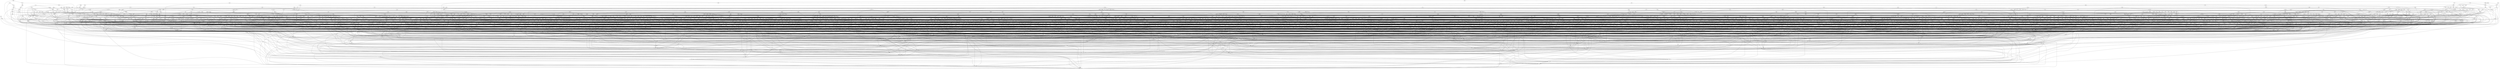 digraph G {
	"v0"->"v2584"
	"v1"->"v1124"
	"v2"->"v1101"
	"v3"->"v937"
	"v4"->"v2327"
	"v5"->"v2542"
	"v6"->"v1613"
	"v7"->"v947"
	"v8"->"v2786"
	"v9"->"v916"
	"v10"->"v2931"
	"v11"->"v1016"
	"v12"->"v856"
	"v13"->"v2198"
	"v14"->"v1260"
	"v15"->"v312"
	"v16"->"v2961"
	"v17"->"v2518"
	"v18"->"v2029"
	"v19"->"v1964"
	"v20"->"v641"
	"v21"->"v574"
	"v22"->"v2727"
	"v23"->"v2178"
	"v24"->"v434"
	"v25"->"v1124"
	"v26"->"v226"
	"v27"->"v1644"
	"v28"->"v2704"
	"v29"->"v1707"
	"v30"->"v2830"
	"v31"->"v1733"
	"v32"->"v1717"
	"v33"->"v1026"
	"v34"->"v1289"
	"v35"->"v426"
	"v36"->"v1129"
	"v37"->"v1375"
	"v38"->"v335"
	"v39"->"v2964"
	"v40"->"v1179"
	"v41"->"v971"
	"v42"->"v1185"
	"v43"->"v2138"
	"v44"->"v2218"
	"v45"->"v1252"
	"v46"->"v215"
	"v47"->"v2517"
	"v48"->"v1601"
	"v49"->"v1460"
	"v50"->"v2420"
	"v51"->"v2732"
	"v52"->"v942"
	"v53"->"v2348"
	"v54"->"v302"
	"v55"->"v1097"
	"v56"->"v2691"
	"v57"->"v600"
	"v58"->"v1374"
	"v59"->"v2615"
	"v60"->"v1813"
	"v61"->"v511"
	"v62"->"v222"
	"v63"->"v2908"
	"v64"->"v2441"
	"v65"->"v2603"
	"v66"->"v1579"
	"v67"->"v925"
	"v68"->"v1397"
	"v69"->"v2093"
	"v70"->"v2166"
	"v71"->"v1256"
	"v72"->"v1820"
	"v73"->"v1005"
	"v74"->"v2067"
	"v75"->"v1687"
	"v76"->"v2180"
	"v77"->"v1293"
	"v78"->"v2053"
	"v79"->"v2528"
	"v80"->"v1681"
	"v81"->"v662"
	"v82"->"v1575"
	"v83"->"v1915"
	"v84"->"v563"
	"v85"->"v1362"
	"v86"->"v976"
	"v87"->"v2992"
	"v88"->"v1532"
	"v89"->"v1372"
	"v90"->"v2935"
	"v91"->"v1322"
	"v92"->"v2532"
	"v93"->"v699"
	"v94"->"v2017"
	"v95"->"v919"
	"v96"->"v366"
	"v97"->"v1745"
	"v98"->"v2237"
	"v99"->"v761"
	"v100"->"v496"
	"v101"->"v2147"
	"v102"->"v2342"
	"v103"->"v753"
	"v104"->"v1144"
	"v105"->"v1436"
	"v106"->"v1496"
	"v107"->"v2219"
	"v108"->"v1133"
	"v109"->"v2356"
	"v110"->"v1496"
	"v111"->"v912"
	"v112"->"v2669"
	"v113"->"v1835"
	"v114"->"v980"
	"v115"->"v1581"
	"v116"->"v1624"
	"v117"->"v2725"
	"v118"->"v122"
	"v119"->"v627"
	"v120"->"v1283"
	"v121"->"v144"
	"v122"->"v1161"
	"v123"->"v2991"
	"v124"->"v204"
	"v125"->"v807"
	"v126"->"v2371"
	"v127"->"v184"
	"v128"->"v1202"
	"v129"->"v596"
	"v130"->"v625"
	"v131"->"v1396"
	"v132"->"v1969"
	"v133"->"v194"
	"v134"->"v2954"
	"v135"->"v1723"
	"v136"->"v611"
	"v137"->"v567"
	"v138"->"v1491"
	"v139"->"v1932"
	"v140"->"v1154"
	"v141"->"v259"
	"v142"->"v157"
	"v143"->"v1129"
	"v144"->"v289"
	"v145"->"v2426"
	"v146"->"v1314"
	"v147"->"v2547"
	"v148"->"v1715"
	"v149"->"v2934"
	"v150"->"v536"
	"v151"->"v1568"
	"v152"->"v2843"
	"v153"->"v676"
	"v154"->"v2486"
	"v155"->"v2516"
	"v156"->"v1306"
	"v157"->"v2172"
	"v158"->"v239"
	"v159"->"v2480"
	"v160"->"v1343"
	"v161"->"v1307"
	"v162"->"v2289"
	"v163"->"v1298"
	"v164"->"v193"
	"v165"->"v616"
	"v166"->"v467"
	"v167"->"v1722"
	"v168"->"v448"
	"v169"->"v1998"
	"v170"->"v1082"
	"v171"->"v2508"
	"v172"->"v1650"
	"v173"->"v437"
	"v174"->"v530"
	"v175"->"v2095"
	"v176"->"v249"
	"v177"->"v339"
	"v178"->"v1898"
	"v179"->"v732"
	"v180"->"v2785"
	"v181"->"v2031"
	"v182"->"v2991"
	"v183"->"v2846"
	"v184"->"v2120"
	"v185"->"v1655"
	"v186"->"v1614"
	"v187"->"v2259"
	"v188"->"v1618"
	"v189"->"v2339"
	"v190"->"v1702"
	"v191"->"v2354"
	"v192"->"v699"
	"v193"->"v913"
	"v194"->"v1441"
	"v195"->"v1667"
	"v196"->"v2828"
	"v197"->"v2718"
	"v198"->"v466"
	"v199"->"v993"
	"v200"->"v1205"
	"v201"->"v2470"
	"v202"->"v1803"
	"v203"->"v1305"
	"v204"->"v2798"
	"v205"->"v1402"
	"v206"->"v2123"
	"v207"->"v1019"
	"v208"->"v665"
	"v209"->"v536"
	"v210"->"v586"
	"v211"->"v2211"
	"v212"->"v1892"
	"v213"->"v2959"
	"v214"->"v2051"
	"v215"->"v2013"
	"v216"->"v269"
	"v217"->"v1564"
	"v218"->"v1638"
	"v219"->"v2771"
	"v220"->"v2855"
	"v221"->"v222"
	"v222"->"v2606"
	"v223"->"v1417"
	"v224"->"v881"
	"v225"->"v324"
	"v226"->"v655"
	"v227"->"v853"
	"v228"->"v2788"
	"v229"->"v574"
	"v230"->"v2156"
	"v231"->"v2150"
	"v232"->"v2533"
	"v233"->"v410"
	"v234"->"v1233"
	"v235"->"v2340"
	"v236"->"v1989"
	"v237"->"v2070"
	"v238"->"v1755"
	"v239"->"v1758"
	"v240"->"v1693"
	"v241"->"v2638"
	"v242"->"v2960"
	"v243"->"v1708"
	"v244"->"v1820"
	"v245"->"v416"
	"v246"->"v826"
	"v247"->"v1941"
	"v248"->"v2992"
	"v249"->"v418"
	"v250"->"v1098"
	"v251"->"v2173"
	"v252"->"v1741"
	"v253"->"v2481"
	"v254"->"v2255"
	"v255"->"v2769"
	"v256"->"v2644"
	"v257"->"v609"
	"v258"->"v376"
	"v259"->"v774"
	"v260"->"v2188"
	"v261"->"v1683"
	"v262"->"v1463"
	"v263"->"v1352"
	"v264"->"v2100"
	"v265"->"v521"
	"v266"->"v1327"
	"v267"->"v1463"
	"v268"->"v392"
	"v269"->"v1497"
	"v270"->"v909"
	"v271"->"v1675"
	"v272"->"v2554"
	"v273"->"v305"
	"v274"->"v2177"
	"v275"->"v2079"
	"v276"->"v2276"
	"v277"->"v1033"
	"v278"->"v2707"
	"v279"->"v1621"
	"v280"->"v756"
	"v281"->"v2956"
	"v282"->"v841"
	"v283"->"v2294"
	"v284"->"v969"
	"v285"->"v2425"
	"v286"->"v2280"
	"v287"->"v459"
	"v288"->"v2514"
	"v289"->"v847"
	"v290"->"v976"
	"v291"->"v1208"
	"v292"->"v1618"
	"v293"->"v1876"
	"v294"->"v311"
	"v295"->"v733"
	"v296"->"v1622"
	"v297"->"v2429"
	"v298"->"v1997"
	"v299"->"v392"
	"v300"->"v2494"
	"v301"->"v1469"
	"v302"->"v897"
	"v303"->"v1588"
	"v304"->"v378"
	"v305"->"v2935"
	"v306"->"v2894"
	"v307"->"v1106"
	"v308"->"v1117"
	"v309"->"v1084"
	"v310"->"v829"
	"v311"->"v1526"
	"v312"->"v1821"
	"v313"->"v616"
	"v314"->"v1850"
	"v315"->"v2687"
	"v316"->"v455"
	"v317"->"v571"
	"v318"->"v327"
	"v319"->"v2502"
	"v320"->"v1662"
	"v321"->"v781"
	"v322"->"v2706"
	"v323"->"v2744"
	"v324"->"v2831"
	"v325"->"v2309"
	"v326"->"v531"
	"v327"->"v479"
	"v328"->"v990"
	"v329"->"v2985"
	"v330"->"v1704"
	"v331"->"v1994"
	"v332"->"v1848"
	"v333"->"v1008"
	"v334"->"v2639"
	"v335"->"v1383"
	"v336"->"v2866"
	"v337"->"v1205"
	"v338"->"v384"
	"v339"->"v1539"
	"v340"->"v563"
	"v341"->"v2253"
	"v342"->"v1388"
	"v343"->"v1421"
	"v344"->"v2127"
	"v345"->"v551"
	"v346"->"v2659"
	"v347"->"v1408"
	"v348"->"v2658"
	"v349"->"v1795"
	"v350"->"v2392"
	"v351"->"v2323"
	"v352"->"v2404"
	"v353"->"v1293"
	"v354"->"v2101"
	"v355"->"v2766"
	"v356"->"v2570"
	"v357"->"v657"
	"v358"->"v2249"
	"v359"->"v2566"
	"v360"->"v2178"
	"v361"->"v1849"
	"v362"->"v489"
	"v363"->"v2863"
	"v364"->"v489"
	"v365"->"v1918"
	"v366"->"v1192"
	"v367"->"v930"
	"v368"->"v959"
	"v369"->"v1115"
	"v370"->"v1671"
	"v371"->"v2135"
	"v372"->"v1668"
	"v373"->"v1558"
	"v374"->"v1578"
	"v375"->"v2199"
	"v376"->"v1582"
	"v377"->"v2186"
	"v378"->"v2767"
	"v379"->"v1936"
	"v380"->"v1790"
	"v381"->"v2529"
	"v382"->"v543"
	"v383"->"v2443"
	"v384"->"v848"
	"v385"->"v2902"
	"v386"->"v1901"
	"v387"->"v2845"
	"v388"->"v2479"
	"v389"->"v718"
	"v390"->"v2379"
	"v391"->"v2961"
	"v392"->"v2165"
	"v393"->"v1333"
	"v394"->"v634"
	"v395"->"v1011"
	"v396"->"v2554"
	"v397"->"v2768"
	"v398"->"v2363"
	"v399"->"v919"
	"v400"->"v1363"
	"v401"->"v1928"
	"v402"->"v1391"
	"v403"->"v1323"
	"v404"->"v955"
	"v405"->"v2871"
	"v406"->"v2380"
	"v407"->"v2653"
	"v408"->"v2206"
	"v409"->"v2502"
	"v410"->"v2401"
	"v411"->"v2483"
	"v412"->"v2436"
	"v413"->"v2160"
	"v414"->"v722"
	"v415"->"v586"
	"v416"->"v645"
	"v417"->"v1467"
	"v418"->"v1071"
	"v419"->"v2210"
	"v420"->"v2443"
	"v421"->"v2339"
	"v422"->"v2612"
	"v423"->"v2821"
	"v424"->"v2619"
	"v425"->"v2271"
	"v426"->"v1487"
	"v427"->"v926"
	"v428"->"v2146"
	"v429"->"v2301"
	"v430"->"v982"
	"v431"->"v1251"
	"v432"->"v1403"
	"v433"->"v1884"
	"v434"->"v2287"
	"v435"->"v1367"
	"v436"->"v1582"
	"v437"->"v696"
	"v438"->"v1364"
	"v439"->"v2615"
	"v440"->"v643"
	"v441"->"v2175"
	"v442"->"v2531"
	"v443"->"v2840"
	"v444"->"v2268"
	"v445"->"v1987"
	"v446"->"v1510"
	"v447"->"v848"
	"v448"->"v2017"
	"v449"->"v2177"
	"v450"->"v1152"
	"v451"->"v1950"
	"v452"->"v1750"
	"v453"->"v1559"
	"v454"->"v2190"
	"v455"->"v549"
	"v456"->"v2840"
	"v457"->"v1131"
	"v458"->"v939"
	"v459"->"v473"
	"v460"->"v1422"
	"v461"->"v776"
	"v462"->"v2547"
	"v463"->"v2364"
	"v464"->"v1188"
	"v465"->"v2333"
	"v466"->"v2352"
	"v467"->"v2942"
	"v468"->"v1801"
	"v469"->"v1934"
	"v470"->"v1828"
	"v471"->"v2037"
	"v472"->"v1921"
	"v473"->"v2521"
	"v474"->"v1437"
	"v475"->"v522"
	"v476"->"v2225"
	"v477"->"v2586"
	"v478"->"v1086"
	"v479"->"v2024"
	"v480"->"v2927"
	"v481"->"v2353"
	"v482"->"v746"
	"v483"->"v2137"
	"v484"->"v2983"
	"v485"->"v2834"
	"v486"->"v1285"
	"v487"->"v1361"
	"v488"->"v1840"
	"v489"->"v688"
	"v490"->"v2927"
	"v491"->"v2757"
	"v492"->"v2202"
	"v493"->"v956"
	"v494"->"v2107"
	"v495"->"v1912"
	"v496"->"v2600"
	"v497"->"v1744"
	"v498"->"v1086"
	"v499"->"v2556"
	"v500"->"v1349"
	"v501"->"v1452"
	"v502"->"v767"
	"v503"->"v1850"
	"v504"->"v956"
	"v505"->"v2839"
	"v506"->"v2972"
	"v507"->"v2787"
	"v508"->"v1516"
	"v509"->"v2582"
	"v510"->"v2923"
	"v511"->"v2654"
	"v512"->"v723"
	"v513"->"v2987"
	"v514"->"v2883"
	"v515"->"v2079"
	"v516"->"v2331"
	"v517"->"v2215"
	"v518"->"v1563"
	"v519"->"v1996"
	"v520"->"v1640"
	"v521"->"v2103"
	"v522"->"v1491"
	"v523"->"v582"
	"v524"->"v1977"
	"v525"->"v2907"
	"v526"->"v1022"
	"v527"->"v1170"
	"v528"->"v2317"
	"v529"->"v687"
	"v530"->"v1011"
	"v531"->"v2898"
	"v532"->"v1894"
	"v533"->"v850"
	"v534"->"v1062"
	"v535"->"v2516"
	"v536"->"v1656"
	"v537"->"v874"
	"v538"->"v1481"
	"v539"->"v2714"
	"v540"->"v744"
	"v541"->"v1752"
	"v542"->"v774"
	"v543"->"v2311"
	"v544"->"v2777"
	"v545"->"v2957"
	"v546"->"v2906"
	"v547"->"v885"
	"v548"->"v1325"
	"v549"->"v2294"
	"v550"->"v2136"
	"v551"->"v666"
	"v552"->"v2466"
	"v553"->"v1158"
	"v554"->"v1498"
	"v555"->"v2269"
	"v556"->"v783"
	"v557"->"v2694"
	"v558"->"v806"
	"v559"->"v2654"
	"v560"->"v2381"
	"v561"->"v1156"
	"v562"->"v2684"
	"v563"->"v1275"
	"v564"->"v1786"
	"v565"->"v2076"
	"v566"->"v940"
	"v567"->"v2086"
	"v568"->"v757"
	"v569"->"v2037"
	"v570"->"v2323"
	"v571"->"v2995"
	"v572"->"v2911"
	"v573"->"v620"
	"v574"->"v2414"
	"v575"->"v1302"
	"v576"->"v1177"
	"v577"->"v754"
	"v578"->"v2562"
	"v579"->"v2004"
	"v580"->"v681"
	"v581"->"v2721"
	"v582"->"v2245"
	"v583"->"v1863"
	"v584"->"v2626"
	"v585"->"v1935"
	"v586"->"v1387"
	"v587"->"v1351"
	"v588"->"v2477"
	"v589"->"v2409"
	"v590"->"v2819"
	"v591"->"v630"
	"v592"->"v2196"
	"v593"->"v2819"
	"v594"->"v2119"
	"v595"->"v1855"
	"v596"->"v2206"
	"v597"->"v892"
	"v598"->"v1403"
	"v599"->"v814"
	"v600"->"v2189"
	"v601"->"v1436"
	"v602"->"v2500"
	"v603"->"v937"
	"v604"->"v2144"
	"v605"->"v1640"
	"v606"->"v618"
	"v607"->"v1989"
	"v608"->"v1700"
	"v609"->"v1616"
	"v610"->"v2226"
	"v611"->"v1400"
	"v612"->"v1222"
	"v613"->"v1380"
	"v614"->"v2005"
	"v615"->"v2128"
	"v616"->"v1118"
	"v617"->"v1726"
	"v618"->"v2235"
	"v619"->"v2191"
	"v620"->"v1393"
	"v621"->"v957"
	"v622"->"v838"
	"v623"->"v1620"
	"v624"->"v2965"
	"v625"->"v839"
	"v626"->"v1713"
	"v627"->"v2094"
	"v628"->"v2961"
	"v629"->"v1816"
	"v630"->"v2410"
	"v631"->"v775"
	"v632"->"v737"
	"v633"->"v2450"
	"v634"->"v1884"
	"v635"->"v2799"
	"v636"->"v2035"
	"v637"->"v699"
	"v638"->"v2032"
	"v639"->"v1370"
	"v640"->"v1905"
	"v641"->"v2654"
	"v642"->"v1907"
	"v643"->"v2534"
	"v644"->"v2083"
	"v645"->"v2541"
	"v646"->"v1356"
	"v647"->"v2229"
	"v648"->"v2400"
	"v649"->"v2795"
	"v650"->"v2965"
	"v651"->"v2781"
	"v652"->"v693"
	"v653"->"v1409"
	"v654"->"v2038"
	"v655"->"v1572"
	"v656"->"v1106"
	"v657"->"v1545"
	"v658"->"v1113"
	"v659"->"v1950"
	"v660"->"v1202"
	"v661"->"v925"
	"v662"->"v2365"
	"v663"->"v1923"
	"v664"->"v2214"
	"v665"->"v1176"
	"v666"->"v1258"
	"v667"->"v750"
	"v668"->"v933"
	"v669"->"v967"
	"v670"->"v1775"
	"v671"->"v1499"
	"v672"->"v1779"
	"v673"->"v972"
	"v674"->"v1336"
	"v675"->"v2532"
	"v676"->"v1616"
	"v677"->"v2145"
	"v678"->"v1701"
	"v679"->"v1740"
	"v680"->"v2092"
	"v681"->"v2467"
	"v682"->"v2071"
	"v683"->"v2140"
	"v684"->"v2886"
	"v685"->"v2420"
	"v686"->"v2186"
	"v687"->"v1278"
	"v688"->"v1326"
	"v689"->"v1268"
	"v690"->"v866"
	"v691"->"v1730"
	"v692"->"v2720"
	"v693"->"v2180"
	"v694"->"v1480"
	"v695"->"v790"
	"v696"->"v2063"
	"v697"->"v1749"
	"v698"->"v919"
	"v699"->"v1216"
	"v700"->"v1066"
	"v701"->"v2030"
	"v702"->"v1784"
	"v703"->"v1211"
	"v704"->"v2382"
	"v705"->"v1860"
	"v706"->"v1283"
	"v707"->"v1988"
	"v708"->"v1053"
	"v709"->"v2021"
	"v710"->"v2490"
	"v711"->"v2520"
	"v712"->"v951"
	"v713"->"v2771"
	"v714"->"v948"
	"v715"->"v2777"
	"v716"->"v1672"
	"v717"->"v2318"
	"v718"->"v947"
	"v719"->"v1636"
	"v720"->"v2270"
	"v721"->"v1379"
	"v722"->"v2036"
	"v723"->"v2600"
	"v724"->"v1201"
	"v725"->"v2047"
	"v726"->"v2308"
	"v727"->"v1556"
	"v728"->"v1264"
	"v729"->"v2250"
	"v730"->"v2627"
	"v731"->"v2110"
	"v732"->"v2026"
	"v733"->"v2840"
	"v734"->"v797"
	"v735"->"v2678"
	"v736"->"v1247"
	"v737"->"v1535"
	"v738"->"v2307"
	"v739"->"v1900"
	"v740"->"v2262"
	"v741"->"v2921"
	"v742"->"v2143"
	"v743"->"v2612"
	"v744"->"v2756"
	"v745"->"v781"
	"v746"->"v1967"
	"v747"->"v938"
	"v748"->"v2563"
	"v749"->"v1024"
	"v750"->"v2932"
	"v751"->"v2417"
	"v752"->"v1373"
	"v753"->"v1452"
	"v754"->"v2794"
	"v755"->"v1673"
	"v756"->"v1507"
	"v757"->"v1084"
	"v758"->"v767"
	"v759"->"v1002"
	"v760"->"v1374"
	"v761"->"v1346"
	"v762"->"v907"
	"v763"->"v1136"
	"v764"->"v1473"
	"v765"->"v2495"
	"v766"->"v1216"
	"v767"->"v2592"
	"v768"->"v2785"
	"v769"->"v1438"
	"v770"->"v930"
	"v771"->"v2912"
	"v772"->"v1943"
	"v773"->"v1713"
	"v774"->"v786"
	"v775"->"v2063"
	"v776"->"v920"
	"v777"->"v2718"
	"v778"->"v2698"
	"v779"->"v2683"
	"v780"->"v1071"
	"v781"->"v1354"
	"v782"->"v2359"
	"v783"->"v2503"
	"v784"->"v1039"
	"v785"->"v1668"
	"v786"->"v1883"
	"v787"->"v2926"
	"v788"->"v2763"
	"v789"->"v1835"
	"v790"->"v2361"
	"v791"->"v817"
	"v792"->"v1133"
	"v793"->"v1000"
	"v794"->"v1666"
	"v795"->"v1630"
	"v796"->"v1711"
	"v797"->"v831"
	"v798"->"v1166"
	"v799"->"v1770"
	"v800"->"v945"
	"v801"->"v2698"
	"v802"->"v1891"
	"v803"->"v1436"
	"v804"->"v2439"
	"v805"->"v1077"
	"v806"->"v2189"
	"v807"->"v2967"
	"v808"->"v2902"
	"v809"->"v2320"
	"v810"->"v1808"
	"v811"->"v1859"
	"v812"->"v2972"
	"v813"->"v2408"
	"v814"->"v2317"
	"v815"->"v1023"
	"v816"->"v2569"
	"v817"->"v2429"
	"v818"->"v2378"
	"v819"->"v2578"
	"v820"->"v2417"
	"v821"->"v2801"
	"v822"->"v1569"
	"v823"->"v2846"
	"v824"->"v2991"
	"v825"->"v1386"
	"v826"->"v2998"
	"v827"->"v1180"
	"v828"->"v1712"
	"v829"->"v1827"
	"v830"->"v2773"
	"v831"->"v2989"
	"v832"->"v2082"
	"v833"->"v1062"
	"v834"->"v2917"
	"v835"->"v2468"
	"v836"->"v976"
	"v837"->"v1607"
	"v838"->"v965"
	"v839"->"v1921"
	"v840"->"v1251"
	"v841"->"v2868"
	"v842"->"v1360"
	"v843"->"v2951"
	"v844"->"v2141"
	"v845"->"v1668"
	"v846"->"v1962"
	"v847"->"v2080"
	"v848"->"v1630"
	"v849"->"v1269"
	"v850"->"v2427"
	"v851"->"v1533"
	"v852"->"v2661"
	"v853"->"v1769"
	"v854"->"v1547"
	"v855"->"v1424"
	"v856"->"v1883"
	"v857"->"v1178"
	"v858"->"v2260"
	"v859"->"v2390"
	"v860"->"v2019"
	"v861"->"v2953"
	"v862"->"v2875"
	"v863"->"v1983"
	"v864"->"v2064"
	"v865"->"v2228"
	"v866"->"v2884"
	"v867"->"v2432"
	"v868"->"v2636"
	"v869"->"v1184"
	"v870"->"v1697"
	"v871"->"v2612"
	"v872"->"v2098"
	"v873"->"v1981"
	"v874"->"v2915"
	"v875"->"v2044"
	"v876"->"v1980"
	"v877"->"v1816"
	"v878"->"v2487"
	"v879"->"v2728"
	"v880"->"v1435"
	"v881"->"v1983"
	"v882"->"v2106"
	"v883"->"v1291"
	"v884"->"v1835"
	"v885"->"v2361"
	"v886"->"v1244"
	"v887"->"v1553"
	"v888"->"v1890"
	"v889"->"v1174"
	"v890"->"v2733"
	"v891"->"v2437"
	"v892"->"v2730"
	"v893"->"v2480"
	"v894"->"v1675"
	"v895"->"v933"
	"v896"->"v944"
	"v897"->"v2305"
	"v898"->"v1815"
	"v899"->"v1452"
	"v900"->"v2945"
	"v901"->"v2710"
	"v902"->"v1731"
	"v903"->"v2176"
	"v904"->"v2231"
	"v905"->"v1101"
	"v906"->"v1135"
	"v907"->"v2503"
	"v908"->"v2399"
	"v909"->"v1176"
	"v910"->"v1674"
	"v911"->"v2409"
	"v912"->"v2211"
	"v913"->"v2730"
	"v914"->"v1186"
	"v915"->"v1863"
	"v916"->"v1051"
	"v917"->"v956"
	"v918"->"v2950"
	"v919"->"v2222"
	"v920"->"v2618"
	"v921"->"v1991"
	"v922"->"v2299"
	"v923"->"v1738"
	"v924"->"v2435"
	"v925"->"v2868"
	"v926"->"v1709"
	"v927"->"v1117"
	"v928"->"v2221"
	"v929"->"v2487"
	"v930"->"v2707"
	"v931"->"v2258"
	"v932"->"v1633"
	"v933"->"v2409"
	"v934"->"v969"
	"v935"->"v2899"
	"v936"->"v1399"
	"v937"->"v2284"
	"v938"->"v960"
	"v939"->"v1500"
	"v940"->"v2192"
	"v941"->"v1295"
	"v942"->"v2049"
	"v943"->"v2262"
	"v944"->"v1586"
	"v945"->"v1861"
	"v946"->"v1611"
	"v947"->"v2527"
	"v948"->"v1937"
	"v949"->"v1907"
	"v950"->"v1971"
	"v951"->"v993"
	"v952"->"v1082"
	"v953"->"v1628"
	"v954"->"v1207"
	"v955"->"v1011"
	"v956"->"v1812"
	"v957"->"v2490"
	"v958"->"v1695"
	"v959"->"v1996"
	"v960"->"v1412"
	"v961"->"v1006"
	"v962"->"v2571"
	"v963"->"v2754"
	"v964"->"v1081"
	"v965"->"v989"
	"v966"->"v1339"
	"v967"->"v2791"
	"v968"->"v1173"
	"v969"->"v1069"
	"v970"->"v2803"
	"v971"->"v1852"
	"v972"->"v1745"
	"v973"->"v2224"
	"v974"->"v2985"
	"v975"->"v1989"
	"v976"->"v2861"
	"v977"->"v2969"
	"v978"->"v2237"
	"v979"->"v1900"
	"v980"->"v1617"
	"v981"->"v2548"
	"v982"->"v1209"
	"v983"->"v1887"
	"v984"->"v1611"
	"v985"->"v1498"
	"v986"->"v1832"
	"v987"->"v1871"
	"v988"->"v1239"
	"v989"->"v2995"
	"v990"->"v1350"
	"v991"->"v1143"
	"v992"->"v2312"
	"v993"->"v2202"
	"v994"->"v2221"
	"v995"->"v1071"
	"v996"->"v2513"
	"v997"->"v2734"
	"v998"->"v2311"
	"v999"->"v1353"
	"v1000"->"v1173"
	"v1001"->"v2379"
	"v1002"->"v1295"
	"v1003"->"v1314"
	"v1004"->"v1423"
	"v1005"->"v1261"
	"v1006"->"v1166"
	"v1007"->"v2905"
	"v1008"->"v1823"
	"v1009"->"v2089"
	"v1010"->"v1728"
	"v1011"->"v1244"
	"v1012"->"v2602"
	"v1013"->"v1734"
	"v1014"->"v1058"
	"v1015"->"v1998"
	"v1016"->"v2797"
	"v1017"->"v1955"
	"v1018"->"v1267"
	"v1019"->"v2082"
	"v1020"->"v2181"
	"v1021"->"v1747"
	"v1022"->"v1288"
	"v1023"->"v1719"
	"v1024"->"v2237"
	"v1025"->"v2237"
	"v1026"->"v2846"
	"v1027"->"v1436"
	"v1028"->"v1905"
	"v1029"->"v2642"
	"v1030"->"v1126"
	"v1031"->"v2943"
	"v1032"->"v1436"
	"v1033"->"v1320"
	"v1034"->"v2165"
	"v1035"->"v1301"
	"v1036"->"v1090"
	"v1037"->"v1997"
	"v1038"->"v1560"
	"v1039"->"v1906"
	"v1040"->"v2509"
	"v1041"->"v1644"
	"v1042"->"v2609"
	"v1043"->"v1188"
	"v1044"->"v2890"
	"v1045"->"v2031"
	"v1046"->"v1153"
	"v1047"->"v1890"
	"v1048"->"v1998"
	"v1049"->"v1979"
	"v1050"->"v1556"
	"v1051"->"v1130"
	"v1052"->"v2890"
	"v1053"->"v2924"
	"v1054"->"v1661"
	"v1055"->"v2066"
	"v1056"->"v1312"
	"v1057"->"v1350"
	"v1058"->"v2929"
	"v1059"->"v2997"
	"v1060"->"v1933"
	"v1061"->"v1621"
	"v1062"->"v1568"
	"v1063"->"v1642"
	"v1064"->"v2509"
	"v1065"->"v2729"
	"v1066"->"v1862"
	"v1067"->"v2368"
	"v1068"->"v1462"
	"v1069"->"v1809"
	"v1070"->"v1653"
	"v1071"->"v2746"
	"v1072"->"v1370"
	"v1073"->"v2559"
	"v1074"->"v2849"
	"v1075"->"v1247"
	"v1076"->"v1235"
	"v1077"->"v1223"
	"v1078"->"v2953"
	"v1079"->"v1424"
	"v1080"->"v1540"
	"v1081"->"v1235"
	"v1082"->"v2181"
	"v1083"->"v2621"
	"v1084"->"v1690"
	"v1085"->"v2883"
	"v1086"->"v1162"
	"v1087"->"v2572"
	"v1088"->"v1724"
	"v1089"->"v2893"
	"v1090"->"v1612"
	"v1091"->"v2587"
	"v1092"->"v2805"
	"v1093"->"v1531"
	"v1094"->"v1473"
	"v1095"->"v2077"
	"v1096"->"v2781"
	"v1097"->"v2195"
	"v1098"->"v2172"
	"v1099"->"v2437"
	"v1100"->"v2579"
	"v1101"->"v2204"
	"v1102"->"v2394"
	"v1103"->"v2149"
	"v1104"->"v1626"
	"v1105"->"v2337"
	"v1106"->"v1873"
	"v1107"->"v2908"
	"v1108"->"v1894"
	"v1109"->"v2331"
	"v1110"->"v1662"
	"v1111"->"v2256"
	"v1112"->"v2403"
	"v1113"->"v2546"
	"v1114"->"v2972"
	"v1115"->"v1633"
	"v1116"->"v2009"
	"v1117"->"v1320"
	"v1118"->"v2977"
	"v1119"->"v2910"
	"v1120"->"v1918"
	"v1121"->"v1180"
	"v1122"->"v1752"
	"v1123"->"v1211"
	"v1124"->"v1553"
	"v1125"->"v1606"
	"v1126"->"v2424"
	"v1127"->"v2470"
	"v1128"->"v2863"
	"v1129"->"v2386"
	"v1130"->"v1428"
	"v1131"->"v2108"
	"v1132"->"v2189"
	"v1133"->"v2033"
	"v1134"->"v2329"
	"v1135"->"v2512"
	"v1136"->"v1842"
	"v1137"->"v2864"
	"v1138"->"v2205"
	"v1139"->"v2005"
	"v1140"->"v2835"
	"v1141"->"v1892"
	"v1142"->"v1839"
	"v1143"->"v2624"
	"v1144"->"v1213"
	"v1145"->"v1216"
	"v1146"->"v1946"
	"v1147"->"v1829"
	"v1148"->"v1615"
	"v1149"->"v1453"
	"v1150"->"v1222"
	"v1151"->"v2667"
	"v1152"->"v2073"
	"v1153"->"v1377"
	"v1154"->"v2478"
	"v1155"->"v2710"
	"v1156"->"v2312"
	"v1157"->"v2305"
	"v1158"->"v2105"
	"v1159"->"v2555"
	"v1160"->"v1304"
	"v1161"->"v2189"
	"v1162"->"v1399"
	"v1163"->"v2185"
	"v1164"->"v1664"
	"v1165"->"v2069"
	"v1166"->"v2876"
	"v1167"->"v2009"
	"v1168"->"v2045"
	"v1169"->"v1876"
	"v1170"->"v1848"
	"v1171"->"v2982"
	"v1172"->"v1466"
	"v1173"->"v1443"
	"v1174"->"v1973"
	"v1175"->"v2226"
	"v1176"->"v1673"
	"v1177"->"v2503"
	"v1178"->"v2287"
	"v1179"->"v2883"
	"v1180"->"v1559"
	"v1181"->"v2290"
	"v1182"->"v2294"
	"v1183"->"v2779"
	"v1184"->"v1242"
	"v1185"->"v2815"
	"v1186"->"v2400"
	"v1187"->"v2408"
	"v1188"->"v1692"
	"v1189"->"v1539"
	"v1190"->"v1196"
	"v1191"->"v2749"
	"v1192"->"v2523"
	"v1193"->"v1504"
	"v1194"->"v2351"
	"v1195"->"v2652"
	"v1196"->"v2432"
	"v1197"->"v2154"
	"v1198"->"v2618"
	"v1199"->"v2185"
	"v1200"->"v2888"
	"v1201"->"v2733"
	"v1202"->"v2827"
	"v1203"->"v2682"
	"v1204"->"v1847"
	"v1205"->"v2221"
	"v1206"->"v1865"
	"v1207"->"v1468"
	"v1208"->"v1464"
	"v1209"->"v1288"
	"v1210"->"v1235"
	"v1211"->"v2548"
	"v1212"->"v1603"
	"v1213"->"v1888"
	"v1214"->"v1835"
	"v1215"->"v1994"
	"v1216"->"v2291"
	"v1217"->"v2163"
	"v1218"->"v1867"
	"v1219"->"v1376"
	"v1220"->"v1307"
	"v1221"->"v2066"
	"v1222"->"v1820"
	"v1223"->"v2206"
	"v1224"->"v2012"
	"v1225"->"v1866"
	"v1226"->"v1929"
	"v1227"->"v1343"
	"v1228"->"v1948"
	"v1229"->"v1235"
	"v1230"->"v1835"
	"v1231"->"v2018"
	"v1232"->"v2382"
	"v1233"->"v1454"
	"v1234"->"v2755"
	"v1235"->"v2085"
	"v1236"->"v1458"
	"v1237"->"v2152"
	"v1238"->"v2801"
	"v1239"->"v2974"
	"v1240"->"v1344"
	"v1241"->"v2950"
	"v1242"->"v1311"
	"v1243"->"v1302"
	"v1244"->"v2861"
	"v1245"->"v2208"
	"v1246"->"v2665"
	"v1247"->"v1299"
	"v1248"->"v2291"
	"v1249"->"v1551"
	"v1250"->"v2434"
	"v1251"->"v2456"
	"v1252"->"v2827"
	"v1253"->"v2618"
	"v1254"->"v2211"
	"v1255"->"v2515"
	"v1256"->"v2432"
	"v1257"->"v2047"
	"v1258"->"v2904"
	"v1259"->"v1339"
	"v1260"->"v2130"
	"v1261"->"v2242"
	"v1262"->"v1359"
	"v1263"->"v1472"
	"v1264"->"v2676"
	"v1265"->"v2848"
	"v1266"->"v2850"
	"v1267"->"v2307"
	"v1268"->"v1275"
	"v1269"->"v2895"
	"v1270"->"v2281"
	"v1271"->"v1502"
	"v1272"->"v1557"
	"v1273"->"v2538"
	"v1274"->"v1994"
	"v1275"->"v1538"
	"v1276"->"v2571"
	"v1277"->"v2919"
	"v1278"->"v1796"
	"v1279"->"v2399"
	"v1280"->"v1715"
	"v1281"->"v2058"
	"v1282"->"v1599"
	"v1283"->"v1866"
	"v1284"->"v1838"
	"v1285"->"v2931"
	"v1286"->"v1347"
	"v1287"->"v2499"
	"v1288"->"v1850"
	"v1289"->"v2132"
	"v1290"->"v2978"
	"v1291"->"v1799"
	"v1292"->"v2248"
	"v1293"->"v1686"
	"v1294"->"v2923"
	"v1295"->"v2908"
	"v1296"->"v2605"
	"v1297"->"v2671"
	"v1298"->"v2740"
	"v1299"->"v2657"
	"v1300"->"v2850"
	"v1301"->"v2981"
	"v1302"->"v1685"
	"v1303"->"v2667"
	"v1304"->"v1354"
	"v1305"->"v2011"
	"v1306"->"v2905"
	"v1307"->"v2996"
	"v1308"->"v2687"
	"v1309"->"v1431"
	"v1310"->"v1943"
	"v1311"->"v1472"
	"v1312"->"v2210"
	"v1313"->"v2832"
	"v1314"->"v2613"
	"v1315"->"v1897"
	"v1316"->"v2533"
	"v1317"->"v1346"
	"v1318"->"v2431"
	"v1319"->"v2185"
	"v1320"->"v2318"
	"v1321"->"v2776"
	"v1322"->"v2906"
	"v1323"->"v2872"
	"v1324"->"v1527"
	"v1325"->"v1920"
	"v1326"->"v2491"
	"v1327"->"v1576"
	"v1328"->"v2949"
	"v1329"->"v1771"
	"v1330"->"v1577"
	"v1331"->"v1493"
	"v1332"->"v2667"
	"v1333"->"v2189"
	"v1334"->"v2872"
	"v1335"->"v1488"
	"v1336"->"v2931"
	"v1337"->"v1614"
	"v1338"->"v2631"
	"v1339"->"v2549"
	"v1340"->"v1618"
	"v1341"->"v1683"
	"v1342"->"v1501"
	"v1343"->"v1968"
	"v1344"->"v2857"
	"v1345"->"v2535"
	"v1346"->"v1601"
	"v1347"->"v2219"
	"v1348"->"v2316"
	"v1349"->"v1497"
	"v1350"->"v2733"
	"v1351"->"v1882"
	"v1352"->"v1505"
	"v1353"->"v2617"
	"v1354"->"v2405"
	"v1355"->"v1620"
	"v1356"->"v1455"
	"v1357"->"v1445"
	"v1358"->"v2555"
	"v1359"->"v1750"
	"v1360"->"v1617"
	"v1361"->"v2916"
	"v1362"->"v2827"
	"v1363"->"v2083"
	"v1364"->"v2701"
	"v1365"->"v2153"
	"v1366"->"v2787"
	"v1367"->"v2768"
	"v1368"->"v1829"
	"v1369"->"v2804"
	"v1370"->"v1766"
	"v1371"->"v1903"
	"v1372"->"v1737"
	"v1373"->"v2996"
	"v1374"->"v2459"
	"v1375"->"v1575"
	"v1376"->"v2598"
	"v1377"->"v1938"
	"v1378"->"v2461"
	"v1379"->"v2847"
	"v1380"->"v1583"
	"v1381"->"v2842"
	"v1382"->"v2073"
	"v1383"->"v1636"
	"v1384"->"v2487"
	"v1385"->"v1882"
	"v1386"->"v2081"
	"v1387"->"v2134"
	"v1388"->"v1776"
	"v1389"->"v1716"
	"v1390"->"v1714"
	"v1391"->"v1671"
	"v1392"->"v2692"
	"v1393"->"v2328"
	"v1394"->"v1926"
	"v1395"->"v2565"
	"v1396"->"v2453"
	"v1397"->"v1800"
	"v1398"->"v1741"
	"v1399"->"v1760"
	"v1400"->"v1971"
	"v1401"->"v2210"
	"v1402"->"v2868"
	"v1403"->"v2349"
	"v1404"->"v1686"
	"v1405"->"v2888"
	"v1406"->"v2631"
	"v1407"->"v2494"
	"v1408"->"v1932"
	"v1409"->"v1892"
	"v1410"->"v2514"
	"v1411"->"v2029"
	"v1412"->"v1426"
	"v1413"->"v2449"
	"v1414"->"v2342"
	"v1415"->"v1647"
	"v1416"->"v1875"
	"v1417"->"v1716"
	"v1418"->"v2709"
	"v1419"->"v1674"
	"v1420"->"v1494"
	"v1421"->"v1789"
	"v1422"->"v2168"
	"v1423"->"v1510"
	"v1424"->"v2650"
	"v1425"->"v2891"
	"v1426"->"v2464"
	"v1427"->"v2200"
	"v1428"->"v1524"
	"v1429"->"v2986"
	"v1430"->"v2448"
	"v1431"->"v2709"
	"v1432"->"v2161"
	"v1433"->"v2255"
	"v1434"->"v1450"
	"v1435"->"v2878"
	"v1436"->"v1914"
	"v1437"->"v2040"
	"v1438"->"v2798"
	"v1439"->"v1628"
	"v1440"->"v2048"
	"v1441"->"v1615"
	"v1442"->"v2225"
	"v1443"->"v2999"
	"v1444"->"v2985"
	"v1445"->"v1988"
	"v1446"->"v2164"
	"v1447"->"v2428"
	"v1448"->"v2745"
	"v1449"->"v2825"
	"v1450"->"v1896"
	"v1451"->"v2707"
	"v1452"->"v1921"
	"v1453"->"v2545"
	"v1454"->"v2517"
	"v1455"->"v2355"
	"v1456"->"v1896"
	"v1457"->"v2186"
	"v1458"->"v2600"
	"v1459"->"v1484"
	"v1460"->"v1468"
	"v1461"->"v2746"
	"v1462"->"v2003"
	"v1463"->"v2553"
	"v1464"->"v1716"
	"v1465"->"v1914"
	"v1466"->"v2398"
	"v1467"->"v2964"
	"v1468"->"v2672"
	"v1469"->"v2207"
	"v1470"->"v2747"
	"v1471"->"v2444"
	"v1472"->"v2861"
	"v1473"->"v2925"
	"v1474"->"v2771"
	"v1475"->"v2089"
	"v1476"->"v2560"
	"v1477"->"v1750"
	"v1478"->"v1581"
	"v1479"->"v1914"
	"v1480"->"v1645"
	"v1481"->"v1546"
	"v1482"->"v2992"
	"v1483"->"v1851"
	"v1484"->"v1613"
	"v1485"->"v2565"
	"v1486"->"v1533"
	"v1487"->"v2320"
	"v1488"->"v2641"
	"v1489"->"v1930"
	"v1490"->"v2992"
	"v1491"->"v2675"
	"v1492"->"v2534"
	"v1493"->"v2280"
	"v1494"->"v2789"
	"v1495"->"v1883"
	"v1496"->"v1839"
	"v1497"->"v1526"
	"v1498"->"v1622"
	"v1499"->"v2101"
	"v1500"->"v2938"
	"v1501"->"v2351"
	"v1502"->"v2112"
	"v1503"->"v2215"
	"v1504"->"v1968"
	"v1505"->"v1947"
	"v1506"->"v1750"
	"v1507"->"v1787"
	"v1508"->"v2306"
	"v1509"->"v2935"
	"v1510"->"v2184"
	"v1511"->"v2757"
	"v1512"->"v1860"
	"v1513"->"v2349"
	"v1514"->"v2224"
	"v1515"->"v2199"
	"v1516"->"v2274"
	"v1517"->"v1730"
	"v1518"->"v1803"
	"v1519"->"v1641"
	"v1520"->"v2122"
	"v1521"->"v1549"
	"v1522"->"v2788"
	"v1523"->"v2538"
	"v1524"->"v1818"
	"v1525"->"v2812"
	"v1526"->"v2970"
	"v1527"->"v1806"
	"v1528"->"v1879"
	"v1529"->"v2741"
	"v1530"->"v2238"
	"v1531"->"v1998"
	"v1532"->"v2587"
	"v1533"->"v1750"
	"v1534"->"v2733"
	"v1535"->"v2919"
	"v1536"->"v2596"
	"v1537"->"v2671"
	"v1538"->"v2873"
	"v1539"->"v1721"
	"v1540"->"v2801"
	"v1541"->"v1778"
	"v1542"->"v2083"
	"v1543"->"v2731"
	"v1544"->"v2306"
	"v1545"->"v2107"
	"v1546"->"v2447"
	"v1547"->"v2880"
	"v1548"->"v2791"
	"v1549"->"v2409"
	"v1550"->"v2064"
	"v1551"->"v2759"
	"v1552"->"v1566"
	"v1553"->"v2712"
	"v1554"->"v1897"
	"v1555"->"v2629"
	"v1556"->"v2588"
	"v1557"->"v1879"
	"v1558"->"v2802"
	"v1559"->"v2388"
	"v1560"->"v2207"
	"v1561"->"v2175"
	"v1562"->"v2055"
	"v1563"->"v2739"
	"v1564"->"v2370"
	"v1565"->"v2493"
	"v1566"->"v2690"
	"v1567"->"v2507"
	"v1568"->"v2245"
	"v1569"->"v2065"
	"v1570"->"v2493"
	"v1571"->"v1864"
	"v1572"->"v2243"
	"v1573"->"v2184"
	"v1574"->"v2316"
	"v1575"->"v2729"
	"v1576"->"v2986"
	"v1577"->"v2445"
	"v1578"->"v1674"
	"v1579"->"v1683"
	"v1580"->"v2430"
	"v1581"->"v2555"
	"v1582"->"v2339"
	"v1583"->"v2420"
	"v1584"->"v1890"
	"v1585"->"v2258"
	"v1586"->"v1888"
	"v1587"->"v2044"
	"v1588"->"v2864"
	"v1589"->"v2095"
	"v1590"->"v2333"
	"v1591"->"v1849"
	"v1592"->"v2044"
	"v1593"->"v2952"
	"v1594"->"v1658"
	"v1595"->"v2769"
	"v1596"->"v2129"
	"v1597"->"v1871"
	"v1598"->"v1945"
	"v1599"->"v1637"
	"v1600"->"v2832"
	"v1601"->"v2002"
	"v1602"->"v1882"
	"v1603"->"v2657"
	"v1604"->"v2766"
	"v1605"->"v2054"
	"v1606"->"v2413"
	"v1607"->"v2036"
	"v1608"->"v2384"
	"v1609"->"v2912"
	"v1610"->"v1981"
	"v1611"->"v1777"
	"v1612"->"v1653"
	"v1613"->"v2157"
	"v1614"->"v1936"
	"v1615"->"v1688"
	"v1616"->"v1697"
	"v1617"->"v2444"
	"v1618"->"v2048"
	"v1619"->"v2656"
	"v1620"->"v2466"
	"v1621"->"v2889"
	"v1622"->"v1645"
	"v1623"->"v2635"
	"v1624"->"v2593"
	"v1625"->"v2253"
	"v1626"->"v2556"
	"v1627"->"v1945"
	"v1628"->"v2934"
	"v1629"->"v2073"
	"v1630"->"v2747"
	"v1631"->"v1786"
	"v1632"->"v2432"
	"v1633"->"v2985"
	"v1634"->"v2993"
	"v1635"->"v2929"
	"v1636"->"v2296"
	"v1637"->"v2551"
	"v1638"->"v2554"
	"v1639"->"v2189"
	"v1640"->"v1896"
	"v1641"->"v2846"
	"v1642"->"v2473"
	"v1643"->"v1953"
	"v1644"->"v2898"
	"v1645"->"v2128"
	"v1646"->"v1716"
	"v1647"->"v2736"
	"v1648"->"v2239"
	"v1649"->"v1722"
	"v1650"->"v2098"
	"v1651"->"v1845"
	"v1652"->"v2274"
	"v1653"->"v2995"
	"v1654"->"v1833"
	"v1655"->"v2612"
	"v1656"->"v1986"
	"v1657"->"v1796"
	"v1658"->"v2645"
	"v1659"->"v2154"
	"v1660"->"v2663"
	"v1661"->"v2325"
	"v1662"->"v2314"
	"v1663"->"v2491"
	"v1664"->"v1945"
	"v1665"->"v1760"
	"v1666"->"v2409"
	"v1667"->"v1890"
	"v1668"->"v2446"
	"v1669"->"v1736"
	"v1670"->"v2884"
	"v1671"->"v2075"
	"v1672"->"v2407"
	"v1673"->"v1937"
	"v1674"->"v2191"
	"v1675"->"v2669"
	"v1676"->"v2103"
	"v1677"->"v2005"
	"v1678"->"v2992"
	"v1679"->"v1761"
	"v1680"->"v2849"
	"v1681"->"v1742"
	"v1682"->"v2384"
	"v1683"->"v1936"
	"v1684"->"v1943"
	"v1685"->"v1713"
	"v1686"->"v2789"
	"v1687"->"v1945"
	"v1688"->"v1716"
	"v1689"->"v2677"
	"v1690"->"v2762"
	"v1691"->"v2034"
	"v1692"->"v2814"
	"v1693"->"v2095"
	"v1694"->"v2519"
	"v1695"->"v2566"
	"v1696"->"v2152"
	"v1697"->"v2270"
	"v1698"->"v1838"
	"v1699"->"v2573"
	"v1700"->"v2344"
	"v1701"->"v2840"
	"v1702"->"v2858"
	"v1703"->"v2618"
	"v1704"->"v2769"
	"v1705"->"v1724"
	"v1706"->"v2795"
	"v1707"->"v1994"
	"v1708"->"v1985"
	"v1709"->"v2194"
	"v1710"->"v2756"
	"v1711"->"v2555"
	"v1712"->"v2034"
	"v1713"->"v2505"
	"v1714"->"v2134"
	"v1715"->"v2898"
	"v1716"->"v2643"
	"v1717"->"v2755"
	"v1718"->"v2416"
	"v1719"->"v2983"
	"v1720"->"v2506"
	"v1721"->"v2382"
	"v1722"->"v2386"
	"v1723"->"v2529"
	"v1724"->"v2588"
	"v1725"->"v2132"
	"v1726"->"v1952"
	"v1727"->"v2647"
	"v1728"->"v1785"
	"v1729"->"v2312"
	"v1730"->"v2273"
	"v1731"->"v2942"
	"v1732"->"v1966"
	"v1733"->"v2427"
	"v1734"->"v2334"
	"v1735"->"v1761"
	"v1736"->"v2457"
	"v1737"->"v2947"
	"v1738"->"v2020"
	"v1739"->"v2645"
	"v1740"->"v2860"
	"v1741"->"v2696"
	"v1742"->"v2144"
	"v1743"->"v2036"
	"v1744"->"v1799"
	"v1745"->"v2204"
	"v1746"->"v2697"
	"v1747"->"v2402"
	"v1748"->"v2332"
	"v1749"->"v2569"
	"v1750"->"v2462"
	"v1751"->"v2025"
	"v1752"->"v2008"
	"v1753"->"v2546"
	"v1754"->"v1881"
	"v1755"->"v2764"
	"v1756"->"v1877"
	"v1757"->"v2610"
	"v1758"->"v1849"
	"v1759"->"v1841"
	"v1760"->"v2190"
	"v1761"->"v2586"
	"v1762"->"v2863"
	"v1763"->"v2768"
	"v1764"->"v2412"
	"v1765"->"v1782"
	"v1766"->"v2902"
	"v1767"->"v2722"
	"v1768"->"v2771"
	"v1769"->"v2806"
	"v1770"->"v2648"
	"v1771"->"v1827"
	"v1772"->"v2832"
	"v1773"->"v2014"
	"v1774"->"v2994"
	"v1775"->"v2248"
	"v1776"->"v2371"
	"v1777"->"v2920"
	"v1778"->"v2286"
	"v1779"->"v2051"
	"v1780"->"v2631"
	"v1781"->"v1928"
	"v1782"->"v2729"
	"v1783"->"v2523"
	"v1784"->"v2931"
	"v1785"->"v2997"
	"v1786"->"v1802"
	"v1787"->"v2701"
	"v1788"->"v2805"
	"v1789"->"v1830"
	"v1790"->"v2763"
	"v1791"->"v2157"
	"v1792"->"v2126"
	"v1793"->"v2654"
	"v1794"->"v2396"
	"v1795"->"v2724"
	"v1796"->"v2313"
	"v1797"->"v2637"
	"v1798"->"v2282"
	"v1799"->"v2647"
	"v1800"->"v1892"
	"v1801"->"v2625"
	"v1802"->"v2016"
	"v1803"->"v2995"
	"v1804"->"v1989"
	"v1805"->"v2908"
	"v1806"->"v1884"
	"v1807"->"v2759"
	"v1808"->"v1850"
	"v1809"->"v1881"
	"v1810"->"v2604"
	"v1811"->"v2734"
	"v1812"->"v1937"
	"v1813"->"v1869"
	"v1814"->"v2702"
	"v1815"->"v2813"
	"v1816"->"v2223"
	"v1817"->"v1882"
	"v1818"->"v2690"
	"v1819"->"v2786"
	"v1820"->"v2748"
	"v1821"->"v1903"
	"v1822"->"v1872"
	"v1823"->"v2909"
	"v1824"->"v2378"
	"v1825"->"v2152"
	"v1826"->"v2019"
	"v1827"->"v1885"
	"v1828"->"v2855"
	"v1829"->"v2048"
	"v1830"->"v2860"
	"v1831"->"v2635"
	"v1832"->"v1903"
	"v1833"->"v1920"
	"v1834"->"v2748"
	"v1835"->"v2048"
	"v1836"->"v1995"
	"v1837"->"v2111"
	"v1838"->"v2247"
	"v1839"->"v2646"
	"v1840"->"v2209"
	"v1841"->"v2091"
	"v1842"->"v2384"
	"v1843"->"v2099"
	"v1844"->"v2436"
	"v1845"->"v1975"
	"v1846"->"v2657"
	"v1847"->"v2129"
	"v1848"->"v2078"
	"v1849"->"v2965"
	"v1850"->"v2827"
	"v1851"->"v2238"
	"v1852"->"v1973"
	"v1853"->"v2390"
	"v1854"->"v1960"
	"v1855"->"v2161"
	"v1856"->"v2112"
	"v1857"->"v2166"
	"v1858"->"v2605"
	"v1859"->"v2917"
	"v1860"->"v2549"
	"v1861"->"v2530"
	"v1862"->"v2393"
	"v1863"->"v2957"
	"v1864"->"v2472"
	"v1865"->"v2499"
	"v1866"->"v2778"
	"v1867"->"v1943"
	"v1868"->"v2001"
	"v1869"->"v2799"
	"v1870"->"v2464"
	"v1871"->"v1887"
	"v1872"->"v2763"
	"v1873"->"v2436"
	"v1874"->"v2730"
	"v1875"->"v2384"
	"v1876"->"v1969"
	"v1877"->"v2954"
	"v1878"->"v2432"
	"v1879"->"v1956"
	"v1880"->"v2487"
	"v1881"->"v2564"
	"v1882"->"v2232"
	"v1883"->"v2809"
	"v1884"->"v2882"
	"v1885"->"v2766"
	"v1886"->"v2345"
	"v1887"->"v2901"
	"v1888"->"v2460"
	"v1889"->"v2024"
	"v1890"->"v2567"
	"v1891"->"v2610"
	"v1892"->"v2722"
	"v1893"->"v2670"
	"v1894"->"v2918"
	"v1895"->"v2334"
	"v1896"->"v2436"
	"v1897"->"v2713"
	"v1898"->"v2642"
	"v1899"->"v2104"
	"v1900"->"v2205"
	"v1901"->"v2164"
	"v1902"->"v2973"
	"v1903"->"v2727"
	"v1904"->"v2005"
	"v1905"->"v2986"
	"v1906"->"v2797"
	"v1907"->"v1920"
	"v1908"->"v2128"
	"v1909"->"v2593"
	"v1910"->"v1925"
	"v1911"->"v2389"
	"v1912"->"v2347"
	"v1913"->"v2851"
	"v1914"->"v2162"
	"v1915"->"v2711"
	"v1916"->"v2609"
	"v1917"->"v2563"
	"v1918"->"v2780"
	"v1919"->"v1970"
	"v1920"->"v2808"
	"v1921"->"v2275"
	"v1922"->"v2591"
	"v1923"->"v2037"
	"v1924"->"v2028"
	"v1925"->"v2759"
	"v1926"->"v1960"
	"v1927"->"v2721"
	"v1928"->"v2982"
	"v1929"->"v1980"
	"v1930"->"v2949"
	"v1931"->"v2790"
	"v1932"->"v1962"
	"v1933"->"v2538"
	"v1934"->"v2562"
	"v1935"->"v2856"
	"v1936"->"v2090"
	"v1937"->"v2625"
	"v1938"->"v2747"
	"v1939"->"v2038"
	"v1940"->"v2629"
	"v1941"->"v2447"
	"v1942"->"v2322"
	"v1943"->"v2543"
	"v1944"->"v2032"
	"v1945"->"v2840"
	"v1946"->"v2433"
	"v1947"->"v2003"
	"v1948"->"v1956"
	"v1949"->"v2457"
	"v1950"->"v2469"
	"v1951"->"v2456"
	"v1952"->"v2939"
	"v1953"->"v2769"
	"v1954"->"v2150"
	"v1955"->"v1975"
	"v1956"->"v2109"
	"v1957"->"v2109"
	"v1958"->"v2866"
	"v1959"->"v2721"
	"v1960"->"v2595"
	"v1961"->"v2612"
	"v1962"->"v2526"
	"v1963"->"v2340"
	"v1964"->"v2707"
	"v1965"->"v2384"
	"v1966"->"v2215"
	"v1967"->"v2380"
	"v1968"->"v2318"
	"v1969"->"v2610"
	"v1970"->"v2705"
	"v1971"->"v2440"
	"v1972"->"v2631"
	"v1973"->"v2854"
	"v1974"->"v2476"
	"v1975"->"v2713"
	"v1976"->"v2931"
	"v1977"->"v2438"
	"v1978"->"v2066"
	"v1979"->"v2757"
	"v1980"->"v2293"
	"v1981"->"v2972"
	"v1982"->"v2354"
	"v1983"->"v2365"
	"v1984"->"v2470"
	"v1985"->"v2092"
	"v1986"->"v2377"
	"v1987"->"v2756"
	"v1988"->"v2414"
	"v1989"->"v2535"
	"v1990"->"v2599"
	"v1991"->"v2010"
	"v1992"->"v2030"
	"v1993"->"v2404"
	"v1994"->"v2762"
	"v1995"->"v2876"
	"v1996"->"v2237"
	"v1997"->"v2559"
	"v1998"->"v2492"
	"v1999"->"v2676"
	"v2000"->"v2334"
	"v2001"->"v2615"
	"v2002"->"v2876"
	"v2003"->"v2784"
	"v2004"->"v2176"
	"v2005"->"v2835"
	"v2006"->"v2030"
	"v2007"->"v2022"
	"v2008"->"v2363"
	"v2009"->"v2213"
	"v2010"->"v2298"
	"v2011"->"v2831"
	"v2012"->"v2713"
	"v2013"->"v2976"
	"v2014"->"v2516"
	"v2015"->"v2391"
	"v2016"->"v2407"
	"v2017"->"v2119"
	"v2018"->"v2362"
	"v2019"->"v2114"
	"v2020"->"v2195"
	"v2021"->"v2449"
	"v2022"->"v2544"
	"v2023"->"v2654"
	"v2024"->"v2572"
	"v2025"->"v2939"
	"v2026"->"v2625"
	"v2027"->"v2414"
	"v2028"->"v2784"
	"v2029"->"v2637"
	"v2030"->"v2418"
	"v2031"->"v2224"
	"v2032"->"v2981"
	"v2033"->"v2699"
	"v2034"->"v2194"
	"v2035"->"v2387"
	"v2036"->"v2382"
	"v2037"->"v2188"
	"v2038"->"v2502"
	"v2039"->"v2656"
	"v2040"->"v2410"
	"v2041"->"v2360"
	"v2042"->"v2649"
	"v2043"->"v2738"
	"v2044"->"v2169"
	"v2045"->"v2996"
	"v2046"->"v2775"
	"v2047"->"v2095"
	"v2048"->"v2610"
	"v2049"->"v2688"
	"v2050"->"v2777"
	"v2051"->"v2302"
	"v2052"->"v2300"
	"v2053"->"v2581"
	"v2054"->"v2101"
	"v2055"->"v2796"
	"v2056"->"v2064"
	"v2057"->"v2317"
	"v2058"->"v2347"
	"v2059"->"v2287"
	"v2060"->"v2937"
	"v2061"->"v2977"
	"v2062"->"v2105"
	"v2063"->"v2412"
	"v2064"->"v2968"
	"v2065"->"v2787"
	"v2066"->"v2885"
	"v2067"->"v2598"
	"v2068"->"v2727"
	"v2069"->"v2864"
	"v2070"->"v2550"
	"v2071"->"v2924"
	"v2072"->"v2104"
	"v2073"->"v2206"
	"v2074"->"v2424"
	"v2075"->"v2797"
	"v2076"->"v2435"
	"v2077"->"v2990"
	"v2078"->"v2395"
	"v2079"->"v2364"
	"v2080"->"v2753"
	"v2081"->"v2356"
	"v2082"->"v2277"
	"v2083"->"v2343"
	"v2084"->"v2257"
	"v2085"->"v2553"
	"v2086"->"v2501"
	"v2087"->"v2644"
	"v2088"->"v2590"
	"v2089"->"v2534"
	"v2090"->"v2739"
	"v2091"->"v2201"
	"v2092"->"v2638"
	"v2093"->"v2512"
	"v2094"->"v2641"
	"v2095"->"v2240"
	"v2096"->"v2610"
	"v2097"->"v2152"
	"v2098"->"v2377"
	"v2099"->"v2279"
	"v2100"->"v2508"
	"v2101"->"v2481"
	"v2102"->"v2629"
	"v2103"->"v2311"
	"v2104"->"v2979"
	"v2105"->"v2370"
	"v2106"->"v2531"
	"v2107"->"v2116"
	"v2108"->"v2659"
	"v2109"->"v2466"
	"v2110"->"v2497"
	"v2111"->"v2135"
	"v2112"->"v2842"
	"v2113"->"v2559"
	"v2114"->"v2658"
	"v2115"->"v2466"
	"v2116"->"v2350"
	"v2117"->"v2243"
	"v2118"->"v2215"
	"v2119"->"v2270"
	"v2120"->"v2925"
	"v2121"->"v2773"
	"v2122"->"v2597"
	"v2123"->"v2280"
	"v2124"->"v2917"
	"v2125"->"v2687"
	"v2126"->"v2832"
	"v2127"->"v2716"
	"v2128"->"v2913"
	"v2129"->"v2290"
	"v2130"->"v2200"
	"v2131"->"v2642"
	"v2132"->"v2272"
	"v2133"->"v2711"
	"v2134"->"v2218"
	"v2135"->"v2621"
	"v2136"->"v2928"
	"v2137"->"v2296"
	"v2138"->"v2720"
	"v2139"->"v2285"
	"v2140"->"v2980"
	"v2141"->"v2544"
	"v2142"->"v2725"
	"v2143"->"v2259"
	"v2144"->"v2458"
	"v2145"->"v2560"
	"v2146"->"v2434"
	"v2147"->"v2210"
	"v2148"->"v2411"
	"v2149"->"v2238"
	"v2150"->"v2557"
	"v2151"->"v2385"
	"v2152"->"v2725"
	"v2153"->"v2689"
	"v2154"->"v2722"
	"v2155"->"v2784"
	"v2156"->"v2236"
	"v2157"->"v2366"
	"v2158"->"v2746"
	"v2159"->"v2965"
	"v2160"->"v2190"
	"v2161"->"v2437"
	"v2162"->"v2968"
	"v2163"->"v2917"
	"v2164"->"v2472"
	"v2165"->"v2351"
	"v2166"->"v2209"
	"v2167"->"v2483"
	"v2168"->"v2597"
	"v2169"->"v2184"
	"v2170"->"v2910"
	"v2171"->"v2481"
	"v2172"->"v2233"
	"v2173"->"v2273"
	"v2174"->"v2378"
	"v2175"->"v2383"
	"v2176"->"v2740"
	"v2177"->"v2184"
	"v2178"->"v2716"
	"v2179"->"v2497"
	"v2180"->"v2991"
	"v2181"->"v2699"
	"v2182"->"v2299"
	"v2183"->"v2212"
	"v2184"->"v2456"
	"v2185"->"v2479"
	"v2186"->"v2205"
	"v2187"->"v2632"
	"v2188"->"v2257"
	"v2189"->"v2317"
	"v2190"->"v2978"
	"v2191"->"v2573"
	"v2192"->"v2662"
	"v2193"->"v2416"
	"v2194"->"v2216"
	"v2195"->"v2864"
	"v2196"->"v2996"
	"v2197"->"v2526"
	"v2198"->"v2873"
	"v2199"->"v2890"
	"v2200"->"v2343"
	"v2201"->"v2575"
	"v2202"->"v2580"
	"v2203"->"v2398"
	"v2204"->"v2912"
	"v2205"->"v2766"
	"v2206"->"v2574"
	"v2207"->"v2447"
	"v2208"->"v2428"
	"v2209"->"v2926"
	"v2210"->"v2716"
	"v2211"->"v2515"
	"v2212"->"v2624"
	"v2213"->"v2385"
	"v2214"->"v2915"
	"v2215"->"v2942"
	"v2216"->"v2809"
	"v2217"->"v2726"
	"v2218"->"v2487"
	"v2219"->"v2913"
	"v2220"->"v2786"
	"v2221"->"v2872"
	"v2222"->"v2601"
	"v2223"->"v2884"
	"v2224"->"v2254"
	"v2225"->"v2640"
	"v2226"->"v2985"
	"v2227"->"v2623"
	"v2228"->"v2943"
	"v2229"->"v2550"
	"v2230"->"v2643"
	"v2231"->"v2605"
	"v2232"->"v2904"
	"v2233"->"v2246"
	"v2234"->"v2406"
	"v2235"->"v2269"
	"v2236"->"v2887"
	"v2237"->"v2644"
	"v2238"->"v2579"
	"v2239"->"v2398"
	"v2240"->"v2428"
	"v2241"->"v2966"
	"v2242"->"v2736"
	"v2243"->"v2852"
	"v2244"->"v2607"
	"v2245"->"v2585"
	"v2246"->"v2428"
	"v2247"->"v2583"
	"v2248"->"v2397"
	"v2249"->"v2804"
	"v2250"->"v2871"
	"v2251"->"v2787"
	"v2252"->"v2553"
	"v2253"->"v2727"
	"v2254"->"v2621"
	"v2255"->"v2821"
	"v2256"->"v2840"
	"v2257"->"v2934"
	"v2258"->"v2508"
	"v2259"->"v2676"
	"v2260"->"v2511"
	"v2261"->"v2323"
	"v2262"->"v2541"
	"v2263"->"v2297"
	"v2264"->"v2943"
	"v2265"->"v2754"
	"v2266"->"v2715"
	"v2267"->"v2495"
	"v2268"->"v2663"
	"v2269"->"v2564"
	"v2270"->"v2697"
	"v2271"->"v2829"
	"v2272"->"v2298"
	"v2273"->"v2911"
	"v2274"->"v2509"
	"v2275"->"v2633"
	"v2276"->"v2304"
	"v2277"->"v2973"
	"v2278"->"v2702"
	"v2279"->"v2556"
	"v2280"->"v2631"
	"v2281"->"v2710"
	"v2282"->"v2480"
	"v2283"->"v2585"
	"v2284"->"v2938"
	"v2285"->"v2358"
	"v2286"->"v2763"
	"v2287"->"v2355"
	"v2288"->"v2410"
	"v2289"->"v2912"
	"v2290"->"v2532"
	"v2291"->"v2441"
	"v2292"->"v2330"
	"v2293"->"v2436"
	"v2294"->"v2494"
	"v2295"->"v2393"
	"v2296"->"v2781"
	"v2297"->"v2427"
	"v2298"->"v2649"
	"v2299"->"v2585"
	"v2300"->"v2548"
	"v2301"->"v2829"
	"v2302"->"v2579"
	"v2303"->"v2772"
	"v2304"->"v2937"
	"v2305"->"v2317"
	"v2306"->"v2577"
	"v2307"->"v2462"
	"v2308"->"v2410"
	"v2309"->"v2331"
	"v2310"->"v2799"
	"v2311"->"v2924"
	"v2312"->"v2523"
	"v2313"->"v2651"
	"v2314"->"v2807"
	"v2315"->"v2716"
	"v2316"->"v2871"
	"v2317"->"v2970"
	"v2318"->"v2907"
	"v2319"->"v2546"
	"v2320"->"v2703"
	"v2321"->"v2462"
	"v2322"->"v2680"
	"v2323"->"v2742"
	"v2324"->"v2385"
	"v2325"->"v2578"
	"v2326"->"v2332"
	"v2327"->"v2757"
	"v2328"->"v2456"
	"v2329"->"v2942"
	"v2330"->"v2393"
	"v2331"->"v2609"
	"v2332"->"v2705"
	"v2333"->"v2535"
	"v2334"->"v2838"
	"v2335"->"v2994"
	"v2336"->"v2462"
	"v2337"->"v2817"
	"v2338"->"v2823"
	"v2339"->"v2755"
	"v2340"->"v2879"
	"v2341"->"v2407"
	"v2342"->"v2428"
	"v2343"->"v2968"
	"v2344"->"v2349"
	"v2345"->"v2576"
	"v2346"->"v2567"
	"v2347"->"v2908"
	"v2348"->"v2742"
	"v2349"->"v2579"
	"v2350"->"v2361"
	"v2351"->"v2399"
	"v2352"->"v2988"
	"v2353"->"v2452"
	"v2354"->"v2563"
	"v2355"->"v2485"
	"v2356"->"v2712"
	"v2357"->"v2506"
	"v2358"->"v2659"
	"v2359"->"v2839"
	"v2360"->"v2899"
	"v2361"->"v2469"
	"v2362"->"v2545"
	"v2363"->"v2761"
	"v2364"->"v2675"
	"v2365"->"v2740"
	"v2366"->"v2622"
	"v2367"->"v2911"
	"v2368"->"v2795"
	"v2369"->"v2892"
	"v2370"->"v2971"
	"v2371"->"v2705"
	"v2372"->"v2833"
	"v2373"->"v2428"
	"v2374"->"v2993"
	"v2375"->"v2493"
	"v2376"->"v2385"
	"v2377"->"v2598"
	"v2378"->"v2805"
	"v2379"->"v2397"
	"v2380"->"v2817"
	"v2381"->"v2806"
	"v2382"->"v2850"
	"v2383"->"v2826"
	"v2384"->"v2924"
	"v2385"->"v2492"
	"v2386"->"v2990"
	"v2387"->"v2892"
	"v2388"->"v2794"
	"v2389"->"v2963"
	"v2390"->"v2761"
	"v2391"->"v2863"
	"v2392"->"v2578"
	"v2393"->"v2490"
	"v2394"->"v2918"
	"v2395"->"v2804"
	"v2396"->"v2538"
	"v2397"->"v2663"
	"v2398"->"v2526"
	"v2399"->"v2641"
	"v2400"->"v2646"
	"v2401"->"v2454"
	"v2402"->"v2864"
	"v2403"->"v2556"
	"v2404"->"v2973"
	"v2405"->"v2730"
	"v2406"->"v2511"
	"v2407"->"v2796"
	"v2408"->"v2812"
	"v2409"->"v2536"
	"v2410"->"v2754"
	"v2411"->"v2766"
	"v2412"->"v2525"
	"v2413"->"v2509"
	"v2414"->"v2682"
	"v2415"->"v2610"
	"v2416"->"v2891"
	"v2417"->"v2894"
	"v2418"->"v2520"
	"v2419"->"v2961"
	"v2420"->"v2748"
	"v2421"->"v2808"
	"v2422"->"v2744"
	"v2423"->"v2933"
	"v2424"->"v2969"
	"v2425"->"v2690"
	"v2426"->"v2992"
	"v2427"->"v2677"
	"v2428"->"v2822"
	"v2429"->"v2639"
	"v2430"->"v2810"
	"v2431"->"v2876"
	"v2432"->"v2650"
	"v2433"->"v2616"
	"v2434"->"v2678"
	"v2435"->"v2879"
	"v2436"->"v2998"
	"v2437"->"v2507"
	"v2438"->"v2482"
	"v2439"->"v2502"
	"v2440"->"v2658"
	"v2441"->"v2639"
	"v2442"->"v2879"
	"v2443"->"v2736"
	"v2444"->"v2877"
	"v2445"->"v2608"
	"v2446"->"v2686"
	"v2447"->"v2855"
	"v2448"->"v2829"
	"v2449"->"v2938"
	"v2450"->"v2618"
	"v2451"->"v2747"
	"v2452"->"v2630"
	"v2453"->"v2812"
	"v2454"->"v2594"
	"v2455"->"v2973"
	"v2456"->"v2957"
	"v2457"->"v2965"
	"v2458"->"v2537"
	"v2459"->"v2751"
	"v2460"->"v2723"
	"v2461"->"v2609"
	"v2462"->"v2554"
	"v2463"->"v2752"
	"v2464"->"v2764"
	"v2465"->"v2745"
	"v2466"->"v2538"
	"v2467"->"v2618"
	"v2468"->"v2698"
	"v2469"->"v2910"
	"v2470"->"v2642"
	"v2471"->"v2568"
	"v2472"->"v2949"
	"v2473"->"v2641"
	"v2474"->"v2625"
	"v2475"->"v2890"
	"v2476"->"v2568"
	"v2477"->"v2667"
	"v2478"->"v2963"
	"v2479"->"v2976"
	"v2480"->"v2567"
	"v2481"->"v2874"
	"v2482"->"v2507"
	"v2483"->"v2984"
	"v2484"->"v2580"
	"v2485"->"v2872"
	"v2486"->"v2933"
	"v2487"->"v2909"
	"v2488"->"v2694"
	"v2489"->"v2707"
	"v2490"->"v2676"
	"v2491"->"v2916"
	"v2492"->"v2952"
	"v2493"->"v2580"
	"v2494"->"v2754"
	"v2495"->"v2949"
	"v2496"->"v2719"
	"v2497"->"v2823"
	"v2498"->"v2771"
	"v2499"->"v2979"
	"v2500"->"v2699"
	"v2501"->"v2655"
	"v2502"->"v2833"
	"v2503"->"v2894"
	"v2504"->"v2923"
	"v2505"->"v2779"
	"v2506"->"v2641"
	"v2507"->"v2717"
	"v2508"->"v2969"
	"v2509"->"v2565"
	"v2510"->"v2907"
	"v2511"->"v2532"
	"v2512"->"v2908"
	"v2513"->"v2597"
	"v2514"->"v2779"
	"v2515"->"v2738"
	"v2516"->"v2958"
	"v2517"->"v2744"
	"v2518"->"v2579"
	"v2519"->"v2637"
	"v2520"->"v2762"
	"v2521"->"v2990"
	"v2522"->"v2643"
	"v2523"->"v2789"
	"v2524"->"v2978"
	"v2525"->"v2859"
	"v2526"->"v2588"
	"v2527"->"v2587"
	"v2528"->"v2879"
	"v2529"->"v2863"
	"v2530"->"v2672"
	"v2531"->"v2996"
	"v2532"->"v2786"
	"v2533"->"v2880"
	"v2534"->"v2789"
	"v2535"->"v2672"
	"v2536"->"v2999"
	"v2537"->"v2908"
	"v2538"->"v2719"
	"v2539"->"v2642"
	"v2540"->"v2981"
	"v2541"->"v2687"
	"v2542"->"v2784"
	"v2543"->"v2633"
	"v2544"->"v2968"
	"v2545"->"v2909"
	"v2546"->"v2889"
	"v2547"->"v2566"
	"v2548"->"v2827"
	"v2549"->"v2828"
	"v2550"->"v2898"
	"v2551"->"v2928"
	"v2552"->"v2970"
	"v2553"->"v2638"
	"v2554"->"v2580"
	"v2555"->"v2690"
	"v2556"->"v2725"
	"v2557"->"v2906"
	"v2558"->"v2974"
	"v2559"->"v2704"
	"v2560"->"v2944"
	"v2561"->"v2768"
	"v2562"->"v2974"
	"v2563"->"v2681"
	"v2564"->"v2931"
	"v2565"->"v2984"
	"v2566"->"v2988"
	"v2567"->"v2786"
	"v2568"->"v2653"
	"v2569"->"v2930"
	"v2570"->"v2802"
	"v2571"->"v2986"
	"v2572"->"v2720"
	"v2573"->"v2945"
	"v2574"->"v2588"
	"v2575"->"v2942"
	"v2576"->"v2767"
	"v2577"->"v2742"
	"v2578"->"v2941"
	"v2579"->"v2952"
	"v2580"->"v2700"
	"v2581"->"v2893"
	"v2582"->"v2764"
	"v2583"->"v2617"
	"v2584"->"v2983"
	"v2585"->"v2726"
	"v2586"->"v2676"
	"v2587"->"v2758"
	"v2588"->"v2981"
	"v2589"->"v2598"
	"v2590"->"v2856"
	"v2591"->"v2703"
	"v2592"->"v2623"
	"v2593"->"v2751"
	"v2594"->"v2612"
	"v2595"->"v2849"
	"v2596"->"v2709"
	"v2597"->"v2890"
	"v2598"->"v2965"
	"v2599"->"v2943"
	"v2600"->"v2882"
	"v2601"->"v2954"
	"v2602"->"v2664"
	"v2603"->"v2822"
	"v2604"->"v2674"
	"v2605"->"v2917"
	"v2606"->"v2843"
	"v2607"->"v2896"
	"v2608"->"v2646"
	"v2609"->"v2624"
	"v2610"->"v2684"
	"v2611"->"v2672"
	"v2612"->"v2621"
	"v2613"->"v2871"
	"v2614"->"v2725"
	"v2615"->"v2734"
	"v2616"->"v2708"
	"v2617"->"v2887"
	"v2618"->"v2844"
	"v2619"->"v2746"
	"v2620"->"v2722"
	"v2621"->"v2709"
	"v2622"->"v2740"
	"v2623"->"v2742"
	"v2624"->"v2943"
	"v2625"->"v2801"
	"v2626"->"v2905"
	"v2627"->"v2631"
	"v2628"->"v2690"
	"v2629"->"v2881"
	"v2630"->"v2682"
	"v2631"->"v2825"
	"v2632"->"v2792"
	"v2633"->"v2839"
	"v2634"->"v2730"
	"v2635"->"v2905"
	"v2636"->"v2794"
	"v2637"->"v2927"
	"v2638"->"v2769"
	"v2639"->"v2907"
	"v2640"->"v2656"
	"v2641"->"v2733"
	"v2642"->"v2906"
	"v2643"->"v2831"
	"v2644"->"v2990"
	"v2645"->"v2672"
	"v2646"->"v2839"
	"v2647"->"v2995"
	"v2648"->"v2822"
	"v2649"->"v2818"
	"v2650"->"v2750"
	"v2651"->"v2680"
	"v2652"->"v2967"
	"v2653"->"v2917"
	"v2654"->"v2746"
	"v2655"->"v2902"
	"v2656"->"v2780"
	"v2657"->"v2749"
	"v2658"->"v2998"
	"v2659"->"v2770"
	"v2660"->"v2960"
	"v2661"->"v2945"
	"v2662"->"v2952"
	"v2663"->"v2924"
	"v2664"->"v2902"
	"v2665"->"v2871"
	"v2666"->"v2678"
	"v2667"->"v2813"
	"v2668"->"v2733"
	"v2669"->"v2901"
	"v2670"->"v2932"
	"v2671"->"v2721"
	"v2672"->"v2882"
	"v2673"->"v2777"
	"v2674"->"v2906"
	"v2675"->"v2749"
	"v2676"->"v2999"
	"v2677"->"v2955"
	"v2678"->"v2820"
	"v2679"->"v2710"
	"v2680"->"v2848"
	"v2681"->"v2883"
	"v2682"->"v2688"
	"v2683"->"v2833"
	"v2684"->"v2937"
	"v2685"->"v2902"
	"v2686"->"v2888"
	"v2687"->"v2947"
	"v2688"->"v2874"
	"v2689"->"v2965"
	"v2690"->"v2954"
	"v2691"->"v2805"
	"v2692"->"v2748"
	"v2693"->"v2810"
	"v2694"->"v2769"
	"v2695"->"v2894"
	"v2696"->"v2829"
	"v2697"->"v2731"
	"v2698"->"v2735"
	"v2699"->"v2981"
	"v2700"->"v2811"
	"v2701"->"v2774"
	"v2702"->"v2790"
	"v2703"->"v2902"
	"v2704"->"v2798"
	"v2705"->"v2990"
	"v2706"->"v2989"
	"v2707"->"v2785"
	"v2708"->"v2739"
	"v2709"->"v2958"
	"v2710"->"v2967"
	"v2711"->"v2719"
	"v2712"->"v2822"
	"v2713"->"v2844"
	"v2714"->"v2745"
	"v2715"->"v2793"
	"v2716"->"v2988"
	"v2717"->"v2922"
	"v2718"->"v2880"
	"v2719"->"v2733"
	"v2720"->"v2726"
	"v2721"->"v2786"
	"v2722"->"v2732"
	"v2723"->"v2949"
	"v2724"->"v2989"
	"v2725"->"v2728"
	"v2726"->"v2889"
	"v2727"->"v2867"
	"v2728"->"v2995"
	"v2729"->"v2813"
	"v2730"->"v2968"
	"v2731"->"v2934"
	"v2732"->"v2780"
	"v2733"->"v2956"
	"v2734"->"v2973"
	"v2735"->"v2766"
	"v2736"->"v2842"
	"v2737"->"v2746"
	"v2738"->"v2924"
	"v2739"->"v2904"
	"v2740"->"v2819"
	"v2741"->"v2743"
	"v2742"->"v2844"
	"v2743"->"v2878"
	"v2744"->"v2960"
	"v2745"->"v2922"
	"v2746"->"v2941"
	"v2747"->"v2757"
	"v2748"->"v2808"
	"v2749"->"v2964"
	"v2750"->"v2890"
	"v2751"->"v2889"
	"v2752"->"v2915"
	"v2753"->"v2760"
	"v2754"->"v2815"
	"v2755"->"v2920"
	"v2756"->"v2841"
	"v2757"->"v2856"
	"v2758"->"v2911"
	"v2759"->"v2783"
	"v2760"->"v2987"
	"v2761"->"v2762"
	"v2762"->"v2788"
	"v2763"->"v2923"
	"v2764"->"v2967"
	"v2765"->"v2883"
	"v2766"->"v2936"
	"v2767"->"v2879"
	"v2768"->"v2833"
	"v2769"->"v2797"
	"v2770"->"v2897"
	"v2771"->"v2804"
	"v2772"->"v2955"
	"v2773"->"v2984"
	"v2774"->"v2862"
	"v2775"->"v2799"
	"v2776"->"v2887"
	"v2777"->"v2795"
	"v2778"->"v2994"
	"v2779"->"v2878"
	"v2780"->"v2928"
	"v2781"->"v2817"
	"v2782"->"v2864"
	"v2783"->"v2840"
	"v2784"->"v2965"
	"v2785"->"v2963"
	"v2786"->"v2787"
	"v2787"->"v2788"
	"v2788"->"v2990"
	"v2789"->"v2960"
	"v2790"->"v2877"
	"v2791"->"v2859"
	"v2792"->"v2985"
	"v2793"->"v2893"
	"v2794"->"v2894"
	"v2795"->"v2954"
	"v2796"->"v2834"
	"v2797"->"v2829"
	"v2798"->"v2838"
	"v2799"->"v2955"
	"v2800"->"v2880"
	"v2801"->"v2805"
	"v2802"->"v2944"
	"v2803"->"v2994"
	"v2804"->"v2879"
	"v2805"->"v2941"
	"v2806"->"v2840"
	"v2807"->"v2984"
	"v2808"->"v2922"
	"v2809"->"v2927"
	"v2810"->"v2847"
	"v2811"->"v2863"
	"v2812"->"v2897"
	"v2813"->"v2910"
	"v2814"->"v2852"
	"v2815"->"v2960"
	"v2816"->"v2825"
	"v2817"->"v2996"
	"v2818"->"v2845"
	"v2819"->"v2874"
	"v2820"->"v2953"
	"v2821"->"v2979"
	"v2822"->"v2920"
	"v2823"->"v2883"
	"v2824"->"v2961"
	"v2825"->"v2929"
	"v2826"->"v2851"
	"v2827"->"v2838"
	"v2828"->"v2959"
	"v2829"->"v2883"
	"v2830"->"v2843"
	"v2831"->"v2967"
	"v2832"->"v2913"
	"v2833"->"v2941"
	"v2834"->"v2952"
	"v2835"->"v2973"
	"v2836"->"v2926"
	"v2837"->"v2990"
	"v2838"->"v2994"
	"v2839"->"v2877"
	"v2840"->"v2921"
	"v2841"->"v2994"
	"v2842"->"v2960"
	"v2843"->"v2958"
	"v2844"->"v2983"
	"v2845"->"v2937"
	"v2846"->"v2945"
	"v2847"->"v2892"
	"v2848"->"v2882"
	"v2849"->"v2874"
	"v2850"->"v2959"
	"v2851"->"v2872"
	"v2852"->"v2963"
	"v2853"->"v2899"
	"v2854"->"v2867"
	"v2855"->"v2913"
	"v2856"->"v2945"
	"v2857"->"v2904"
	"v2858"->"v2922"
	"v2859"->"v2874"
	"v2860"->"v2900"
	"v2861"->"v2948"
	"v2862"->"v2989"
	"v2863"->"v2975"
	"v2864"->"v2998"
	"v2865"->"v2949"
	"v2866"->"v2870"
	"v2867"->"v2964"
	"v2868"->"v2910"
	"v2869"->"v2906"
	"v2870"->"v2933"
	"v2871"->"v2967"
	"v2872"->"v2940"
	"v2873"->"v2882"
	"v2874"->"v2999"
	"v2875"->"v2966"
	"v2876"->"v2995"
	"v2877"->"v2996"
	"v2878"->"v2932"
	"v2879"->"v2944"
	"v2880"->"v2918"
	"v2881"->"v2967"
	"v2882"->"v2978"
	"v2883"->"v2985"
	"v2884"->"v2939"
	"v2885"->"v2963"
	"v2886"->"v2912"
	"v2887"->"v2911"
	"v2888"->"v2892"
	"v2889"->"v2972"
	"v2890"->"v2970"
	"v2891"->"v2971"
	"v2892"->"v2999"
	"v2893"->"v2995"
	"v2894"->"v2930"
	"v2895"->"v2941"
	"v2896"->"v2921"
	"v2897"->"v2920"
	"v2898"->"v2984"
	"v2899"->"v2917"
	"v2900"->"v2936"
	"v2901"->"v2984"
	"v2902"->"v2925"
	"v2903"->"v2925"
	"v2904"->"v2908"
	"v2905"->"v2954"
	"v2906"->"v2961"
	"v2907"->"v2919"
	"v2908"->"v2935"
	"v2909"->"v2965"
	"v2910"->"v2967"
	"v2911"->"v2976"
	"v2912"->"v2999"
	"v2913"->"v2945"
	"v2914"->"v2950"
	"v2915"->"v2943"
	"v2916"->"v2949"
	"v2917"->"v2988"
	"v2918"->"v2939"
	"v2919"->"v2936"
	"v2920"->"v2963"
	"v2921"->"v2966"
	"v2922"->"v2994"
	"v2923"->"v2938"
	"v2924"->"v2949"
	"v2925"->"v2952"
	"v2926"->"v2994"
	"v2927"->"v2973"
	"v2928"->"v2941"
	"v2929"->"v2994"
	"v2930"->"v2998"
	"v2931"->"v2952"
	"v2932"->"v2935"
	"v2933"->"v2951"
	"v2934"->"v2944"
	"v2935"->"v2965"
	"v2936"->"v2948"
	"v2937"->"v2956"
	"v2938"->"v2999"
	"v2939"->"v2974"
	"v2940"->"v2960"
	"v2941"->"v2968"
	"v2942"->"v2943"
	"v2943"->"v2981"
	"v2944"->"v2963"
	"v2945"->"v2967"
	"v2946"->"v2975"
	"v2947"->"v2965"
	"v2948"->"v2996"
	"v2949"->"v2985"
	"v2950"->"v2980"
	"v2951"->"v2990"
	"v2952"->"v2954"
	"v2953"->"v2988"
	"v2954"->"v2994"
	"v2955"->"v2979"
	"v2956"->"v2995"
	"v2957"->"v2968"
	"v2958"->"v2960"
	"v2959"->"v2999"
	"v2960"->"v2991"
	"v2961"->"v2976"
	"v2962"->"v2973"
	"v2963"->"v2986"
	"v2964"->"v2966"
	"v2965"->"v2968"
	"v2966"->"v2997"
	"v2967"->"v2997"
	"v2968"->"v2983"
	"v2969"->"v2990"
	"v2970"->"v2997"
	"v2971"->"v2978"
	"v2972"->"v2974"
	"v2973"->"v2981"
	"v2974"->"v2989"
	"v2975"->"v2987"
	"v2976"->"v2995"
	"v2977"->"v2981"
	"v2978"->"v2980"
	"v2979"->"v2985"
	"v2980"->"v2982"
	"v2981"->"v2995"
	"v2982"->"v2984"
	"v2983"->"v2986"
	"v2984"->"v2987"
	"v2985"->"v2992"
	"v2986"->"v2999"
	"v2987"->"v2989"
	"v2988"->"v2991"
	"v2989"->"v2990"
	"v2990"->"v2994"
	"v2991"->"v2996"
	"v2992"->"v2999"
	"v2993"->"v2997"
	"v2994"->"v2997"
	"v2995"->"v2996"
	"v2996"->"v2999"
	"v2997"->"v2999"
	"v2998"->"v2999"
	"v0"->"v1862"
	"v1"->"v1983"
	"v2"->"v427"
	"v3"->"v2746"
	"v4"->"v870"
	"v5"->"v1943"
	"v6"->"v2209"
	"v7"->"v187"
	"v8"->"v1960"
	"v9"->"v2572"
	"v10"->"v1853"
	"v11"->"v2920"
	"v12"->"v1135"
	"v13"->"v38"
	"v14"->"v2232"
	"v15"->"v702"
	"v16"->"v234"
	"v17"->"v2436"
	"v18"->"v2015"
	"v19"->"v2554"
	"v20"->"v502"
	"v21"->"v677"
	"v22"->"v2804"
	"v23"->"v2237"
	"v24"->"v2994"
	"v25"->"v790"
	"v26"->"v480"
	"v27"->"v1850"
	"v28"->"v1503"
	"v29"->"v2993"
	"v30"->"v784"
	"v31"->"v94"
	"v32"->"v767"
	"v33"->"v1798"
	"v34"->"v2780"
	"v35"->"v943"
	"v36"->"v2310"
	"v37"->"v2178"
	"v38"->"v680"
	"v39"->"v723"
	"v40"->"v1859"
	"v41"->"v259"
	"v42"->"v723"
	"v43"->"v684"
	"v44"->"v2797"
	"v45"->"v510"
	"v46"->"v2535"
	"v47"->"v1790"
	"v48"->"v2425"
	"v49"->"v2591"
	"v50"->"v2745"
	"v51"->"v654"
	"v52"->"v2117"
	"v53"->"v2777"
	"v54"->"v698"
	"v55"->"v1575"
	"v56"->"v1119"
	"v57"->"v1261"
	"v58"->"v349"
	"v59"->"v186"
	"v60"->"v1892"
	"v61"->"v1337"
	"v62"->"v1995"
	"v63"->"v1457"
	"v64"->"v2157"
	"v65"->"v2533"
	"v66"->"v777"
	"v67"->"v2144"
	"v68"->"v1347"
	"v69"->"v748"
	"v70"->"v393"
	"v71"->"v679"
	"v72"->"v2163"
	"v73"->"v2436"
	"v74"->"v784"
	"v75"->"v2566"
	"v76"->"v215"
	"v77"->"v578"
	"v78"->"v1952"
	"v79"->"v2013"
	"v80"->"v2474"
	"v81"->"v1145"
	"v82"->"v1474"
	"v83"->"v145"
	"v84"->"v2184"
	"v85"->"v1988"
	"v86"->"v902"
	"v87"->"v248"
	"v88"->"v130"
	"v89"->"v1518"
	"v90"->"v122"
	"v91"->"v2967"
	"v92"->"v1691"
	"v93"->"v2321"
	"v94"->"v157"
	"v95"->"v2695"
	"v96"->"v2531"
	"v97"->"v2086"
	"v98"->"v588"
	"v99"->"v2625"
	"v100"->"v2209"
	"v101"->"v2642"
	"v102"->"v508"
	"v103"->"v689"
	"v104"->"v2750"
	"v105"->"v1965"
	"v106"->"v2617"
	"v107"->"v621"
	"v108"->"v1797"
	"v109"->"v1327"
	"v110"->"v2054"
	"v111"->"v2925"
	"v112"->"v825"
	"v113"->"v149"
	"v114"->"v735"
	"v115"->"v1229"
	"v116"->"v204"
	"v117"->"v414"
	"v118"->"v2657"
	"v119"->"v1778"
	"v120"->"v1938"
	"v121"->"v2724"
	"v122"->"v1617"
	"v123"->"v1437"
	"v124"->"v861"
	"v125"->"v2035"
	"v126"->"v2967"
	"v127"->"v2370"
	"v128"->"v489"
	"v129"->"v2597"
	"v130"->"v663"
	"v131"->"v2705"
	"v132"->"v731"
	"v133"->"v518"
	"v134"->"v483"
	"v135"->"v983"
	"v136"->"v2392"
	"v137"->"v851"
	"v138"->"v2411"
	"v139"->"v646"
	"v140"->"v1016"
	"v141"->"v2398"
	"v142"->"v2348"
	"v143"->"v1329"
	"v144"->"v284"
	"v145"->"v1916"
	"v146"->"v1659"
	"v147"->"v2989"
	"v148"->"v2589"
	"v149"->"v2302"
	"v150"->"v1435"
	"v151"->"v1040"
	"v152"->"v2219"
	"v153"->"v2315"
	"v154"->"v2090"
	"v155"->"v1874"
	"v156"->"v2838"
	"v157"->"v2292"
	"v158"->"v1931"
	"v159"->"v1786"
	"v160"->"v693"
	"v161"->"v1109"
	"v162"->"v1239"
	"v163"->"v2697"
	"v164"->"v2549"
	"v165"->"v2091"
	"v166"->"v2006"
	"v167"->"v294"
	"v168"->"v1300"
	"v169"->"v2018"
	"v170"->"v953"
	"v171"->"v2305"
	"v172"->"v331"
	"v173"->"v2940"
	"v174"->"v2496"
	"v175"->"v2947"
	"v176"->"v1070"
	"v177"->"v1056"
	"v178"->"v1878"
	"v179"->"v1621"
	"v180"->"v2828"
	"v181"->"v1245"
	"v182"->"v1432"
	"v183"->"v2002"
	"v184"->"v2175"
	"v185"->"v1144"
	"v186"->"v507"
	"v187"->"v1557"
	"v188"->"v2022"
	"v189"->"v704"
	"v190"->"v2116"
	"v191"->"v1898"
	"v192"->"v2794"
	"v193"->"v2604"
	"v194"->"v2135"
	"v195"->"v2027"
	"v196"->"v670"
	"v197"->"v2686"
	"v198"->"v1455"
	"v199"->"v222"
	"v200"->"v1527"
	"v201"->"v755"
	"v202"->"v1622"
	"v203"->"v2097"
	"v204"->"v1132"
	"v205"->"v1780"
	"v206"->"v2733"
	"v207"->"v2120"
	"v208"->"v2347"
	"v209"->"v1265"
	"v210"->"v1206"
	"v211"->"v2817"
	"v212"->"v2381"
	"v213"->"v2268"
	"v214"->"v1556"
	"v215"->"v829"
	"v216"->"v1253"
	"v217"->"v502"
	"v218"->"v2841"
	"v219"->"v2136"
	"v220"->"v1789"
	"v221"->"v1018"
	"v222"->"v1691"
	"v223"->"v1718"
	"v224"->"v2396"
	"v225"->"v1028"
	"v226"->"v2095"
	"v227"->"v418"
	"v228"->"v1488"
	"v229"->"v2549"
	"v230"->"v1052"
	"v231"->"v394"
	"v232"->"v1140"
	"v233"->"v510"
	"v234"->"v1136"
	"v235"->"v1053"
	"v236"->"v2770"
	"v237"->"v1258"
	"v238"->"v1834"
	"v239"->"v1336"
	"v240"->"v1832"
	"v241"->"v996"
	"v242"->"v2999"
	"v243"->"v1930"
	"v244"->"v2636"
	"v245"->"v696"
	"v246"->"v2468"
	"v247"->"v2307"
	"v248"->"v2030"
	"v249"->"v1459"
	"v250"->"v2563"
	"v251"->"v1230"
	"v252"->"v2050"
	"v253"->"v1253"
	"v254"->"v2414"
	"v255"->"v2838"
	"v256"->"v2208"
	"v257"->"v472"
	"v258"->"v2654"
	"v259"->"v747"
	"v260"->"v1937"
	"v261"->"v1385"
	"v262"->"v1410"
	"v263"->"v2326"
	"v264"->"v655"
	"v265"->"v1131"
	"v266"->"v1886"
	"v267"->"v1815"
	"v268"->"v988"
	"v269"->"v1833"
	"v270"->"v1026"
	"v271"->"v2009"
	"v272"->"v1080"
	"v273"->"v1452"
	"v274"->"v2417"
	"v275"->"v2903"
	"v276"->"v401"
	"v277"->"v2138"
	"v278"->"v2790"
	"v279"->"v867"
	"v280"->"v1360"
	"v281"->"v713"
	"v282"->"v2551"
	"v283"->"v2241"
	"v284"->"v2139"
	"v285"->"v2110"
	"v286"->"v461"
	"v287"->"v1039"
	"v288"->"v2969"
	"v289"->"v2689"
	"v290"->"v2415"
	"v291"->"v1240"
	"v292"->"v319"
	"v293"->"v311"
	"v294"->"v2913"
	"v295"->"v1049"
	"v296"->"v2829"
	"v297"->"v569"
	"v298"->"v879"
	"v299"->"v2677"
	"v300"->"v2992"
	"v301"->"v1916"
	"v302"->"v362"
	"v303"->"v1561"
	"v304"->"v1383"
	"v305"->"v1927"
	"v306"->"v2261"
	"v307"->"v1887"
	"v308"->"v2388"
	"v309"->"v2857"
	"v310"->"v1932"
	"v311"->"v382"
	"v312"->"v1215"
	"v313"->"v745"
	"v314"->"v2038"
	"v315"->"v926"
	"v316"->"v1746"
	"v317"->"v523"
	"v318"->"v2664"
	"v319"->"v2435"
	"v320"->"v2212"
	"v321"->"v533"
	"v322"->"v373"
	"v323"->"v748"
	"v324"->"v2212"
	"v325"->"v739"
	"v326"->"v595"
	"v327"->"v1513"
	"v328"->"v2497"
	"v329"->"v681"
	"v330"->"v995"
	"v331"->"v1733"
	"v332"->"v2764"
	"v333"->"v1735"
	"v334"->"v2437"
	"v335"->"v975"
	"v336"->"v2626"
	"v337"->"v2885"
	"v338"->"v2519"
	"v339"->"v1182"
	"v340"->"v1685"
	"v341"->"v2555"
	"v342"->"v2026"
	"v343"->"v1233"
	"v344"->"v846"
	"v345"->"v2142"
	"v346"->"v2209"
	"v347"->"v1595"
	"v348"->"v2053"
	"v349"->"v2253"
	"v350"->"v2684"
	"v351"->"v2162"
	"v352"->"v908"
	"v353"->"v1579"
	"v354"->"v2874"
	"v355"->"v1073"
	"v356"->"v2805"
	"v357"->"v567"
	"v358"->"v1103"
	"v359"->"v995"
	"v360"->"v1776"
	"v361"->"v1225"
	"v362"->"v2675"
	"v363"->"v784"
	"v364"->"v2506"
	"v365"->"v1631"
	"v366"->"v2348"
	"v367"->"v1021"
	"v368"->"v2900"
	"v369"->"v2633"
	"v370"->"v2545"
	"v371"->"v2756"
	"v372"->"v2951"
	"v373"->"v2151"
	"v374"->"v533"
	"v375"->"v2741"
	"v376"->"v1937"
	"v377"->"v2005"
	"v378"->"v1428"
	"v379"->"v2711"
	"v380"->"v1818"
	"v381"->"v982"
	"v382"->"v1474"
	"v383"->"v497"
	"v384"->"v2158"
	"v385"->"v1329"
	"v386"->"v696"
	"v387"->"v1754"
	"v388"->"v2830"
	"v389"->"v2886"
	"v390"->"v925"
	"v391"->"v2576"
	"v392"->"v461"
	"v393"->"v1116"
	"v394"->"v1452"
	"v395"->"v2970"
	"v396"->"v1032"
	"v397"->"v2126"
	"v398"->"v1391"
	"v399"->"v1772"
	"v400"->"v2578"
	"v401"->"v2128"
	"v402"->"v2438"
	"v403"->"v2318"
	"v404"->"v1460"
	"v405"->"v2548"
	"v406"->"v1589"
	"v407"->"v2076"
	"v408"->"v989"
	"v409"->"v1915"
	"v410"->"v1610"
	"v411"->"v2494"
	"v412"->"v570"
	"v413"->"v1205"
	"v414"->"v467"
	"v415"->"v2388"
	"v416"->"v1212"
	"v417"->"v799"
	"v418"->"v2447"
	"v419"->"v1743"
	"v420"->"v683"
	"v421"->"v1657"
	"v422"->"v1151"
	"v423"->"v2630"
	"v424"->"v2444"
	"v425"->"v1653"
	"v426"->"v1994"
	"v427"->"v2416"
	"v428"->"v739"
	"v429"->"v1574"
	"v430"->"v634"
	"v431"->"v799"
	"v432"->"v2639"
	"v433"->"v2880"
	"v434"->"v2067"
	"v435"->"v2559"
	"v436"->"v682"
	"v437"->"v1396"
	"v438"->"v2272"
	"v439"->"v1527"
	"v440"->"v2821"
	"v441"->"v1467"
	"v442"->"v2734"
	"v443"->"v2442"
	"v444"->"v1293"
	"v445"->"v922"
	"v446"->"v2535"
	"v447"->"v2740"
	"v448"->"v821"
	"v449"->"v1080"
	"v450"->"v1493"
	"v451"->"v1526"
	"v452"->"v2524"
	"v453"->"v2636"
	"v454"->"v2811"
	"v455"->"v1888"
	"v456"->"v994"
	"v457"->"v1347"
	"v458"->"v534"
	"v459"->"v724"
	"v460"->"v2403"
	"v461"->"v1175"
	"v462"->"v2406"
	"v463"->"v2064"
	"v464"->"v1976"
	"v465"->"v665"
	"v466"->"v2710"
	"v467"->"v1363"
	"v468"->"v2103"
	"v469"->"v591"
	"v470"->"v493"
	"v471"->"v1874"
	"v472"->"v2717"
	"v473"->"v2291"
	"v474"->"v2106"
	"v475"->"v2039"
	"v476"->"v1631"
	"v477"->"v2430"
	"v478"->"v2166"
	"v479"->"v2398"
	"v480"->"v659"
	"v481"->"v2094"
	"v482"->"v681"
	"v483"->"v1569"
	"v484"->"v1521"
	"v485"->"v1447"
	"v486"->"v2228"
	"v487"->"v1520"
	"v488"->"v2418"
	"v489"->"v1365"
	"v490"->"v1945"
	"v491"->"v1658"
	"v492"->"v2888"
	"v493"->"v1943"
	"v494"->"v1486"
	"v495"->"v2658"
	"v496"->"v2472"
	"v497"->"v641"
	"v498"->"v2366"
	"v499"->"v2350"
	"v500"->"v2261"
	"v501"->"v2662"
	"v502"->"v744"
	"v503"->"v707"
	"v504"->"v1274"
	"v505"->"v1007"
	"v506"->"v813"
	"v507"->"v678"
	"v508"->"v1764"
	"v509"->"v1909"
	"v510"->"v2916"
	"v511"->"v1940"
	"v512"->"v2146"
	"v513"->"v1077"
	"v514"->"v2902"
	"v515"->"v661"
	"v516"->"v1833"
	"v517"->"v2830"
	"v518"->"v1497"
	"v519"->"v1441"
	"v520"->"v544"
	"v521"->"v1145"
	"v522"->"v1971"
	"v523"->"v631"
	"v524"->"v2597"
	"v525"->"v2660"
	"v526"->"v1942"
	"v527"->"v2636"
	"v528"->"v955"
	"v529"->"v2886"
	"v530"->"v2792"
	"v531"->"v2815"
	"v532"->"v2921"
	"v533"->"v1990"
	"v534"->"v2904"
	"v535"->"v2815"
	"v536"->"v1935"
	"v537"->"v833"
	"v538"->"v786"
	"v539"->"v1675"
	"v540"->"v1971"
	"v541"->"v904"
	"v542"->"v2023"
	"v543"->"v1743"
	"v544"->"v1758"
	"v545"->"v1118"
	"v546"->"v816"
	"v547"->"v943"
	"v548"->"v1846"
	"v549"->"v2940"
	"v550"->"v2655"
	"v551"->"v1743"
	"v552"->"v2897"
	"v553"->"v1787"
	"v554"->"v647"
	"v555"->"v2282"
	"v556"->"v2708"
	"v557"->"v2054"
	"v558"->"v797"
	"v559"->"v2745"
	"v560"->"v2846"
	"v561"->"v2812"
	"v562"->"v1569"
	"v563"->"v1973"
	"v564"->"v1239"
	"v565"->"v949"
	"v566"->"v859"
	"v567"->"v1883"
	"v568"->"v2257"
	"v569"->"v2814"
	"v570"->"v2032"
	"v571"->"v2036"
	"v572"->"v1958"
	"v573"->"v1593"
	"v574"->"v2228"
	"v575"->"v2260"
	"v576"->"v636"
	"v577"->"v1022"
	"v578"->"v1082"
	"v579"->"v1721"
	"v580"->"v1319"
	"v581"->"v2385"
	"v582"->"v1624"
	"v583"->"v1620"
	"v584"->"v1289"
	"v585"->"v1985"
	"v586"->"v2032"
	"v587"->"v1680"
	"v588"->"v2580"
	"v589"->"v1676"
	"v590"->"v960"
	"v591"->"v2511"
	"v592"->"v700"
	"v593"->"v706"
	"v594"->"v2239"
	"v595"->"v1078"
	"v596"->"v1963"
	"v597"->"v2004"
	"v598"->"v2577"
	"v599"->"v1186"
	"v600"->"v1811"
	"v601"->"v2439"
	"v602"->"v1371"
	"v603"->"v885"
	"v604"->"v2252"
	"v605"->"v2269"
	"v606"->"v1764"
	"v607"->"v1013"
	"v608"->"v1927"
	"v609"->"v2302"
	"v610"->"v720"
	"v611"->"v734"
	"v612"->"v2623"
	"v613"->"v2853"
	"v614"->"v1998"
	"v615"->"v658"
	"v616"->"v1483"
	"v617"->"v2778"
	"v618"->"v2228"
	"v619"->"v2167"
	"v620"->"v1484"
	"v621"->"v2911"
	"v622"->"v1340"
	"v623"->"v1446"
	"v624"->"v2281"
	"v625"->"v1255"
	"v626"->"v977"
	"v627"->"v1917"
	"v628"->"v2297"
	"v629"->"v2339"
	"v630"->"v2988"
	"v631"->"v2166"
	"v632"->"v1514"
	"v633"->"v2901"
	"v634"->"v1070"
	"v635"->"v1845"
	"v636"->"v2240"
	"v637"->"v781"
	"v638"->"v2421"
	"v639"->"v735"
	"v640"->"v2436"
	"v641"->"v2697"
	"v642"->"v2351"
	"v643"->"v1585"
	"v644"->"v2499"
	"v645"->"v1417"
	"v646"->"v2623"
	"v647"->"v2213"
	"v648"->"v1675"
	"v649"->"v2658"
	"v650"->"v2386"
	"v651"->"v2294"
	"v652"->"v2202"
	"v653"->"v1482"
	"v654"->"v1143"
	"v655"->"v2237"
	"v656"->"v2346"
	"v657"->"v1556"
	"v658"->"v1302"
	"v659"->"v912"
	"v660"->"v797"
	"v661"->"v1696"
	"v662"->"v2120"
	"v663"->"v2671"
	"v664"->"v2249"
	"v665"->"v2886"
	"v666"->"v2900"
	"v667"->"v1265"
	"v668"->"v1024"
	"v669"->"v2286"
	"v670"->"v2773"
	"v671"->"v1733"
	"v672"->"v2310"
	"v673"->"v2598"
	"v674"->"v2310"
	"v675"->"v1967"
	"v676"->"v2664"
	"v677"->"v836"
	"v678"->"v1482"
	"v679"->"v1939"
	"v680"->"v2526"
	"v681"->"v945"
	"v682"->"v1983"
	"v683"->"v1403"
	"v684"->"v2700"
	"v685"->"v1126"
	"v686"->"v2835"
	"v687"->"v2319"
	"v688"->"v2123"
	"v689"->"v1698"
	"v690"->"v1878"
	"v691"->"v1974"
	"v692"->"v2890"
	"v693"->"v1775"
	"v694"->"v1132"
	"v695"->"v1006"
	"v696"->"v2468"
	"v697"->"v2701"
	"v698"->"v2151"
	"v699"->"v2462"
	"v700"->"v1002"
	"v701"->"v2924"
	"v702"->"v1122"
	"v703"->"v1552"
	"v704"->"v1586"
	"v705"->"v1865"
	"v706"->"v1002"
	"v707"->"v1210"
	"v708"->"v2692"
	"v709"->"v922"
	"v710"->"v780"
	"v711"->"v1356"
	"v712"->"v2599"
	"v713"->"v1130"
	"v714"->"v1774"
	"v715"->"v2190"
	"v716"->"v2391"
	"v717"->"v2161"
	"v718"->"v1726"
	"v719"->"v1051"
	"v720"->"v726"
	"v721"->"v1028"
	"v722"->"v2594"
	"v723"->"v2838"
	"v724"->"v822"
	"v725"->"v1325"
	"v726"->"v2262"
	"v727"->"v2648"
	"v728"->"v1456"
	"v729"->"v2606"
	"v730"->"v2030"
	"v731"->"v2304"
	"v732"->"v1959"
	"v733"->"v2020"
	"v734"->"v2248"
	"v735"->"v2974"
	"v736"->"v1187"
	"v737"->"v1356"
	"v738"->"v1206"
	"v739"->"v837"
	"v740"->"v1016"
	"v741"->"v2785"
	"v742"->"v2656"
	"v743"->"v974"
	"v744"->"v906"
	"v745"->"v2066"
	"v746"->"v2686"
	"v747"->"v1619"
	"v748"->"v2495"
	"v749"->"v1600"
	"v750"->"v2347"
	"v751"->"v1916"
	"v752"->"v1898"
	"v753"->"v2831"
	"v754"->"v1507"
	"v755"->"v2848"
	"v756"->"v2887"
	"v757"->"v2700"
	"v758"->"v1575"
	"v759"->"v1304"
	"v760"->"v1376"
	"v761"->"v1576"
	"v762"->"v874"
	"v763"->"v1576"
	"v764"->"v1475"
	"v765"->"v1657"
	"v766"->"v1612"
	"v767"->"v2721"
	"v768"->"v2221"
	"v769"->"v2607"
	"v770"->"v2064"
	"v771"->"v2903"
	"v772"->"v1028"
	"v773"->"v2841"
	"v774"->"v1538"
	"v775"->"v1530"
	"v776"->"v2684"
	"v777"->"v1104"
	"v778"->"v819"
	"v779"->"v1136"
	"v780"->"v1293"
	"v781"->"v1266"
	"v782"->"v1936"
	"v783"->"v896"
	"v784"->"v2688"
	"v785"->"v2098"
	"v786"->"v1747"
	"v787"->"v2325"
	"v788"->"v2515"
	"v789"->"v2396"
	"v790"->"v1755"
	"v791"->"v2624"
	"v792"->"v808"
	"v793"->"v1976"
	"v794"->"v1547"
	"v795"->"v1763"
	"v796"->"v1950"
	"v797"->"v2136"
	"v798"->"v880"
	"v799"->"v2287"
	"v800"->"v2669"
	"v801"->"v1316"
	"v802"->"v2258"
	"v803"->"v2322"
	"v804"->"v1852"
	"v805"->"v1078"
	"v806"->"v2388"
	"v807"->"v1346"
	"v808"->"v1408"
	"v809"->"v1102"
	"v810"->"v1591"
	"v811"->"v2737"
	"v812"->"v2270"
	"v813"->"v1248"
	"v814"->"v2445"
	"v815"->"v2307"
	"v816"->"v1302"
	"v817"->"v1719"
	"v818"->"v1831"
	"v819"->"v1955"
	"v820"->"v2256"
	"v821"->"v919"
	"v822"->"v1862"
	"v823"->"v1956"
	"v824"->"v2685"
	"v825"->"v2597"
	"v826"->"v1000"
	"v827"->"v1274"
	"v828"->"v1232"
	"v829"->"v1433"
	"v830"->"v2150"
	"v831"->"v2945"
	"v832"->"v1318"
	"v833"->"v1497"
	"v834"->"v1493"
	"v835"->"v2080"
	"v836"->"v2223"
	"v837"->"v2384"
	"v838"->"v1996"
	"v839"->"v2587"
	"v840"->"v987"
	"v841"->"v2186"
	"v842"->"v2957"
	"v843"->"v1817"
	"v844"->"v1041"
	"v845"->"v1706"
	"v846"->"v1951"
	"v847"->"v849"
	"v848"->"v1528"
	"v849"->"v1771"
	"v850"->"v2448"
	"v851"->"v1090"
	"v852"->"v2547"
	"v853"->"v1324"
	"v854"->"v2351"
	"v855"->"v2271"
	"v856"->"v1043"
	"v857"->"v1390"
	"v858"->"v2260"
	"v859"->"v1375"
	"v860"->"v1541"
	"v861"->"v1554"
	"v862"->"v1933"
	"v863"->"v1947"
	"v864"->"v2189"
	"v865"->"v2415"
	"v866"->"v2725"
	"v867"->"v2357"
	"v868"->"v2139"
	"v869"->"v2935"
	"v870"->"v2710"
	"v871"->"v2516"
	"v872"->"v1920"
	"v873"->"v2568"
	"v874"->"v2984"
	"v875"->"v1259"
	"v876"->"v2377"
	"v877"->"v2267"
	"v878"->"v1262"
	"v879"->"v1226"
	"v880"->"v1480"
	"v881"->"v1942"
	"v882"->"v1164"
	"v883"->"v1751"
	"v884"->"v945"
	"v885"->"v1921"
	"v886"->"v1202"
	"v887"->"v1459"
	"v888"->"v2973"
	"v889"->"v2333"
	"v890"->"v2281"
	"v891"->"v1254"
	"v892"->"v1425"
	"v893"->"v2906"
	"v894"->"v1081"
	"v895"->"v1073"
	"v896"->"v1837"
	"v897"->"v2394"
	"v898"->"v2244"
	"v899"->"v1601"
	"v900"->"v2351"
	"v901"->"v1230"
	"v902"->"v1037"
	"v903"->"v960"
	"v904"->"v915"
	"v905"->"v1349"
	"v906"->"v2083"
	"v907"->"v2199"
	"v908"->"v2906"
	"v909"->"v2724"
	"v910"->"v1406"
	"v911"->"v2622"
	"v912"->"v2909"
	"v913"->"v2752"
	"v914"->"v2122"
	"v915"->"v2960"
	"v916"->"v1996"
	"v917"->"v2829"
	"v918"->"v2155"
	"v919"->"v2096"
	"v920"->"v1039"
	"v921"->"v1080"
	"v922"->"v2282"
	"v923"->"v2391"
	"v924"->"v1675"
	"v925"->"v2233"
	"v926"->"v1169"
	"v927"->"v1043"
	"v928"->"v1818"
	"v929"->"v1141"
	"v930"->"v2278"
	"v931"->"v2227"
	"v932"->"v1462"
	"v933"->"v2850"
	"v934"->"v2072"
	"v935"->"v1831"
	"v936"->"v2169"
	"v937"->"v2303"
	"v938"->"v2539"
	"v939"->"v2031"
	"v940"->"v2987"
	"v941"->"v2682"
	"v942"->"v2365"
	"v943"->"v1303"
	"v944"->"v1168"
	"v945"->"v2602"
	"v946"->"v2399"
	"v947"->"v2341"
	"v948"->"v1725"
	"v949"->"v2412"
	"v950"->"v2186"
	"v951"->"v2294"
	"v952"->"v1443"
	"v953"->"v1744"
	"v954"->"v1534"
	"v955"->"v2328"
	"v956"->"v2305"
	"v957"->"v2489"
	"v958"->"v1887"
	"v959"->"v1075"
	"v960"->"v1265"
	"v961"->"v1799"
	"v962"->"v1164"
	"v963"->"v2593"
	"v964"->"v1945"
	"v965"->"v1141"
	"v966"->"v2936"
	"v967"->"v1514"
	"v968"->"v1605"
	"v969"->"v2432"
	"v970"->"v1720"
	"v971"->"v2025"
	"v972"->"v2494"
	"v973"->"v1340"
	"v974"->"v1726"
	"v975"->"v2280"
	"v976"->"v1655"
	"v977"->"v1678"
	"v978"->"v2406"
	"v979"->"v2304"
	"v980"->"v1151"
	"v981"->"v1267"
	"v982"->"v2801"
	"v983"->"v2221"
	"v984"->"v1692"
	"v985"->"v1130"
	"v986"->"v2803"
	"v987"->"v2725"
	"v988"->"v1729"
	"v989"->"v1302"
	"v990"->"v1541"
	"v991"->"v1913"
	"v992"->"v2277"
	"v993"->"v1389"
	"v994"->"v2755"
	"v995"->"v1333"
	"v996"->"v2817"
	"v997"->"v2775"
	"v998"->"v2149"
	"v999"->"v2333"
	"v1000"->"v2252"
	"v1001"->"v1776"
	"v1002"->"v2348"
	"v1003"->"v1873"
	"v1004"->"v1425"
	"v1005"->"v2094"
	"v1006"->"v2206"
	"v1007"->"v2581"
	"v1008"->"v2302"
	"v1009"->"v2437"
	"v1010"->"v1041"
	"v1011"->"v2105"
	"v1012"->"v1256"
	"v1013"->"v1794"
	"v1014"->"v1025"
	"v1015"->"v2368"
	"v1016"->"v2592"
	"v1017"->"v1816"
	"v1018"->"v1936"
	"v1019"->"v1919"
	"v1020"->"v1901"
	"v1021"->"v2165"
	"v1022"->"v2829"
	"v1023"->"v1972"
	"v1024"->"v1707"
	"v1025"->"v2151"
	"v1026"->"v2060"
	"v1027"->"v1651"
	"v1028"->"v2916"
	"v1029"->"v2959"
	"v1030"->"v2713"
	"v1031"->"v2120"
	"v1032"->"v2273"
	"v1033"->"v2830"
	"v1034"->"v2800"
	"v1035"->"v2968"
	"v1036"->"v2634"
	"v1037"->"v2449"
	"v1038"->"v1456"
	"v1039"->"v1376"
	"v1040"->"v1831"
	"v1041"->"v2048"
	"v1042"->"v1421"
	"v1043"->"v2073"
	"v1044"->"v2903"
	"v1045"->"v1470"
	"v1046"->"v2867"
	"v1047"->"v2572"
	"v1048"->"v1371"
	"v1049"->"v2407"
	"v1050"->"v1450"
	"v1051"->"v2250"
	"v1052"->"v1187"
	"v1053"->"v2117"
	"v1054"->"v1549"
	"v1055"->"v2656"
	"v1056"->"v2214"
	"v1057"->"v1330"
	"v1058"->"v2017"
	"v1059"->"v2646"
	"v1060"->"v2703"
	"v1061"->"v1579"
	"v1062"->"v1998"
	"v1063"->"v2785"
	"v1064"->"v1609"
	"v1065"->"v2567"
	"v1066"->"v1818"
	"v1067"->"v2098"
	"v1068"->"v2491"
	"v1069"->"v2656"
	"v1070"->"v1644"
	"v1071"->"v2052"
	"v1072"->"v1969"
	"v1073"->"v1477"
	"v1074"->"v1307"
	"v1075"->"v1772"
	"v1076"->"v2555"
	"v1077"->"v2399"
	"v1078"->"v1981"
	"v1079"->"v1999"
	"v1080"->"v1476"
	"v1081"->"v1544"
	"v1082"->"v2491"
	"v1083"->"v2346"
	"v1084"->"v2952"
	"v1085"->"v2118"
	"v1086"->"v2926"
	"v1087"->"v1767"
	"v1088"->"v2226"
	"v1089"->"v1732"
	"v1090"->"v1655"
	"v1091"->"v1150"
	"v1092"->"v2886"
	"v1093"->"v1124"
	"v1094"->"v1317"
	"v1095"->"v1245"
	"v1096"->"v1495"
	"v1097"->"v1120"
	"v1098"->"v2244"
	"v1099"->"v1564"
	"v1100"->"v1521"
	"v1101"->"v1158"
	"v1102"->"v2154"
	"v1103"->"v1134"
	"v1104"->"v2525"
	"v1105"->"v2231"
	"v1106"->"v1571"
	"v1107"->"v1256"
	"v1108"->"v2090"
	"v1109"->"v2981"
	"v1110"->"v2419"
	"v1111"->"v2975"
	"v1112"->"v1932"
	"v1113"->"v2958"
	"v1114"->"v1724"
	"v1115"->"v1131"
	"v1116"->"v1656"
	"v1117"->"v2495"
	"v1118"->"v1625"
	"v1119"->"v1459"
	"v1120"->"v1684"
	"v1121"->"v1357"
	"v1122"->"v2677"
	"v1123"->"v2180"
	"v1124"->"v1609"
	"v1125"->"v1944"
	"v1126"->"v2743"
	"v1127"->"v2624"
	"v1128"->"v1567"
	"v1129"->"v2490"
	"v1130"->"v2160"
	"v1131"->"v1322"
	"v1132"->"v2864"
	"v1133"->"v2127"
	"v1134"->"v1730"
	"v1135"->"v2663"
	"v1136"->"v2249"
	"v1137"->"v1932"
	"v1138"->"v2890"
	"v1139"->"v2580"
	"v1140"->"v1354"
	"v1141"->"v2797"
	"v1142"->"v2233"
	"v1143"->"v1874"
	"v1144"->"v2409"
	"v1145"->"v2169"
	"v1146"->"v2698"
	"v1147"->"v1833"
	"v1148"->"v1655"
	"v1149"->"v1291"
	"v1150"->"v1850"
	"v1151"->"v1992"
	"v1152"->"v1231"
	"v1153"->"v1539"
	"v1154"->"v2897"
	"v1155"->"v1196"
	"v1156"->"v2876"
	"v1157"->"v1488"
	"v1158"->"v2241"
	"v1159"->"v2883"
	"v1160"->"v1494"
	"v1161"->"v2796"
	"v1162"->"v1979"
	"v1163"->"v1926"
	"v1164"->"v1276"
	"v1165"->"v2746"
	"v1166"->"v2409"
	"v1167"->"v1389"
	"v1168"->"v1257"
	"v1169"->"v2876"
	"v1170"->"v2883"
	"v1171"->"v1571"
	"v1172"->"v1664"
	"v1173"->"v1329"
	"v1174"->"v2527"
	"v1175"->"v2232"
	"v1176"->"v1711"
	"v1177"->"v2506"
	"v1178"->"v2344"
	"v1179"->"v2351"
	"v1180"->"v1241"
	"v1181"->"v1819"
	"v1182"->"v2601"
	"v1183"->"v1752"
	"v1184"->"v2032"
	"v1185"->"v1723"
	"v1186"->"v1676"
	"v1187"->"v2656"
	"v1188"->"v1635"
	"v1189"->"v2296"
	"v1190"->"v2395"
	"v1191"->"v1246"
	"v1192"->"v2079"
	"v1193"->"v2720"
	"v1194"->"v1202"
	"v1195"->"v2621"
	"v1196"->"v2921"
	"v1197"->"v1544"
	"v1198"->"v2368"
	"v1199"->"v1891"
	"v1200"->"v1368"
	"v1201"->"v1940"
	"v1202"->"v1774"
	"v1203"->"v2099"
	"v1204"->"v2965"
	"v1205"->"v2149"
	"v1206"->"v2134"
	"v1207"->"v2081"
	"v1208"->"v1585"
	"v1209"->"v2614"
	"v1210"->"v2564"
	"v1211"->"v1752"
	"v1212"->"v1826"
	"v1213"->"v1976"
	"v1214"->"v1476"
	"v1215"->"v2008"
	"v1216"->"v1842"
	"v1217"->"v2978"
	"v1218"->"v2005"
	"v1219"->"v2977"
	"v1220"->"v2165"
	"v1221"->"v2413"
	"v1222"->"v2091"
	"v1223"->"v2872"
	"v1224"->"v1358"
	"v1225"->"v1979"
	"v1226"->"v2608"
	"v1227"->"v1580"
	"v1228"->"v1314"
	"v1229"->"v1758"
	"v1230"->"v2766"
	"v1231"->"v2533"
	"v1232"->"v2762"
	"v1233"->"v2397"
	"v1234"->"v2384"
	"v1235"->"v1851"
	"v1236"->"v2971"
	"v1237"->"v2587"
	"v1238"->"v2971"
	"v1239"->"v2687"
	"v1240"->"v1379"
	"v1241"->"v2331"
	"v1242"->"v2635"
	"v1243"->"v1845"
	"v1244"->"v1273"
	"v1245"->"v2555"
	"v1246"->"v2329"
	"v1247"->"v1912"
	"v1248"->"v2633"
	"v1249"->"v1579"
	"v1250"->"v1858"
	"v1251"->"v2886"
	"v1252"->"v2432"
	"v1253"->"v2801"
	"v1254"->"v2307"
	"v1255"->"v1672"
	"v1256"->"v2808"
	"v1257"->"v1425"
	"v1258"->"v1743"
	"v1259"->"v2620"
	"v1260"->"v2781"
	"v1261"->"v2346"
	"v1262"->"v2783"
	"v1263"->"v2870"
	"v1264"->"v2659"
	"v1265"->"v2942"
	"v1266"->"v1290"
	"v1267"->"v1691"
	"v1268"->"v2519"
	"v1269"->"v1968"
	"v1270"->"v1601"
	"v1271"->"v2763"
	"v1272"->"v2553"
	"v1273"->"v2031"
	"v1274"->"v1780"
	"v1275"->"v2170"
	"v1276"->"v2000"
	"v1277"->"v2064"
	"v1278"->"v2045"
	"v1279"->"v2532"
	"v1280"->"v2890"
	"v1281"->"v2673"
	"v1282"->"v2538"
	"v1283"->"v2888"
	"v1284"->"v2810"
	"v1285"->"v2202"
	"v1286"->"v2590"
	"v1287"->"v1848"
	"v1288"->"v2257"
	"v1289"->"v2223"
	"v1290"->"v2982"
	"v1291"->"v1446"
	"v1292"->"v2041"
	"v1293"->"v2902"
	"v1294"->"v1397"
	"v1295"->"v2902"
	"v1296"->"v1809"
	"v1297"->"v1451"
	"v1298"->"v1302"
	"v1299"->"v2100"
	"v1300"->"v2425"
	"v1301"->"v2615"
	"v1302"->"v2348"
	"v1303"->"v1736"
	"v1304"->"v1512"
	"v1305"->"v1650"
	"v1306"->"v2475"
	"v1307"->"v1493"
	"v1308"->"v2677"
	"v1309"->"v2733"
	"v1310"->"v1654"
	"v1311"->"v1974"
	"v1312"->"v2873"
	"v1313"->"v1973"
	"v1314"->"v2936"
	"v1315"->"v2930"
	"v1316"->"v1393"
	"v1317"->"v2319"
	"v1318"->"v2547"
	"v1319"->"v2906"
	"v1320"->"v1504"
	"v1321"->"v2559"
	"v1322"->"v2769"
	"v1323"->"v2996"
	"v1324"->"v1812"
	"v1325"->"v1594"
	"v1326"->"v2834"
	"v1327"->"v2912"
	"v1328"->"v1648"
	"v1329"->"v1859"
	"v1330"->"v2257"
	"v1331"->"v1509"
	"v1332"->"v2116"
	"v1333"->"v2601"
	"v1334"->"v1942"
	"v1335"->"v2927"
	"v1336"->"v2560"
	"v1337"->"v2830"
	"v1338"->"v2861"
	"v1339"->"v2256"
	"v1340"->"v2294"
	"v1341"->"v2054"
	"v1342"->"v1375"
	"v1343"->"v1670"
	"v1344"->"v1504"
	"v1345"->"v2475"
	"v1346"->"v2533"
	"v1347"->"v2485"
	"v1348"->"v1705"
	"v1349"->"v2298"
	"v1350"->"v1411"
	"v1351"->"v2957"
	"v1352"->"v1766"
	"v1353"->"v1660"
	"v1354"->"v2278"
	"v1355"->"v2280"
	"v1356"->"v2899"
	"v1357"->"v1827"
	"v1358"->"v1873"
	"v1359"->"v1652"
	"v1360"->"v1863"
	"v1361"->"v2489"
	"v1362"->"v1436"
	"v1363"->"v2216"
	"v1364"->"v2377"
	"v1365"->"v1988"
	"v1366"->"v2782"
	"v1367"->"v2545"
	"v1368"->"v1388"
	"v1369"->"v1440"
	"v1370"->"v1981"
	"v1371"->"v1675"
	"v1372"->"v2722"
	"v1373"->"v2495"
	"v1374"->"v2453"
	"v1375"->"v1379"
	"v1376"->"v1511"
	"v1377"->"v1882"
	"v1378"->"v1863"
	"v1379"->"v2865"
	"v1380"->"v1472"
	"v1381"->"v1602"
	"v1382"->"v2675"
	"v1383"->"v2847"
	"v1384"->"v1770"
	"v1385"->"v2798"
	"v1386"->"v1832"
	"v1387"->"v1738"
	"v1388"->"v2108"
	"v1389"->"v2688"
	"v1390"->"v1573"
	"v1391"->"v2615"
	"v1392"->"v1606"
	"v1393"->"v2023"
	"v1394"->"v2742"
	"v1395"->"v1883"
	"v1396"->"v2718"
	"v1397"->"v2640"
	"v1398"->"v1455"
	"v1399"->"v2271"
	"v1400"->"v1689"
	"v1401"->"v2010"
	"v1402"->"v2211"
	"v1403"->"v2314"
	"v1404"->"v1446"
	"v1405"->"v2385"
	"v1406"->"v2021"
	"v1407"->"v1526"
	"v1408"->"v1926"
	"v1409"->"v1697"
	"v1410"->"v2174"
	"v1411"->"v2797"
	"v1412"->"v2584"
	"v1413"->"v1465"
	"v1414"->"v2464"
	"v1415"->"v2999"
	"v1416"->"v2145"
	"v1417"->"v1670"
	"v1418"->"v1942"
	"v1419"->"v2954"
	"v1420"->"v2496"
	"v1421"->"v2738"
	"v1422"->"v1845"
	"v1423"->"v1950"
	"v1424"->"v1440"
	"v1425"->"v1500"
	"v1426"->"v2732"
	"v1427"->"v2633"
	"v1428"->"v2138"
	"v1429"->"v2985"
	"v1430"->"v1773"
	"v1431"->"v2225"
	"v1432"->"v1802"
	"v1433"->"v2384"
	"v1434"->"v2116"
	"v1435"->"v1942"
	"v1436"->"v1863"
	"v1437"->"v1584"
	"v1438"->"v1490"
	"v1439"->"v2923"
	"v1440"->"v2659"
	"v1441"->"v2513"
	"v1442"->"v1503"
	"v1443"->"v2220"
	"v1444"->"v2910"
	"v1445"->"v2776"
	"v1446"->"v2678"
	"v1447"->"v2511"
	"v1448"->"v1598"
	"v1449"->"v1553"
	"v1450"->"v2713"
	"v1451"->"v1869"
	"v1452"->"v2127"
	"v1453"->"v1532"
	"v1454"->"v2003"
	"v1455"->"v2518"
	"v1456"->"v2577"
	"v1457"->"v1943"
	"v1458"->"v1752"
	"v1459"->"v2634"
	"v1460"->"v1931"
	"v1461"->"v2802"
	"v1462"->"v2740"
	"v1463"->"v2745"
	"v1464"->"v2756"
	"v1465"->"v2639"
	"v1466"->"v2293"
	"v1467"->"v1715"
	"v1468"->"v2289"
	"v1469"->"v2779"
	"v1470"->"v1860"
	"v1471"->"v2961"
	"v1472"->"v2289"
	"v1473"->"v1777"
	"v1474"->"v2241"
	"v1475"->"v2213"
	"v1476"->"v1669"
	"v1477"->"v1671"
	"v1478"->"v2607"
	"v1479"->"v2709"
	"v1480"->"v2341"
	"v1481"->"v2583"
	"v1482"->"v1952"
	"v1483"->"v1559"
	"v1484"->"v2589"
	"v1485"->"v2313"
	"v1486"->"v2700"
	"v1487"->"v1732"
	"v1488"->"v2805"
	"v1489"->"v1796"
	"v1490"->"v2102"
	"v1491"->"v1601"
	"v1492"->"v1543"
	"v1493"->"v1779"
	"v1494"->"v1530"
	"v1495"->"v1823"
	"v1496"->"v2826"
	"v1497"->"v2476"
	"v1498"->"v2283"
	"v1499"->"v1804"
	"v1500"->"v2444"
	"v1501"->"v2921"
	"v1502"->"v1634"
	"v1503"->"v2329"
	"v1504"->"v1949"
	"v1505"->"v2966"
	"v1506"->"v2061"
	"v1507"->"v2471"
	"v1508"->"v1643"
	"v1509"->"v2247"
	"v1510"->"v2653"
	"v1511"->"v2141"
	"v1512"->"v2987"
	"v1513"->"v1635"
	"v1514"->"v2777"
	"v1515"->"v1914"
	"v1516"->"v1705"
	"v1517"->"v1579"
	"v1518"->"v2058"
	"v1519"->"v2031"
	"v1520"->"v2057"
	"v1521"->"v2332"
	"v1522"->"v2185"
	"v1523"->"v2955"
	"v1524"->"v2395"
	"v1525"->"v1727"
	"v1526"->"v2393"
	"v1527"->"v2562"
	"v1528"->"v1760"
	"v1529"->"v1999"
	"v1530"->"v2372"
	"v1531"->"v2763"
	"v1532"->"v1791"
	"v1533"->"v1903"
	"v1534"->"v2138"
	"v1535"->"v2867"
	"v1536"->"v1794"
	"v1537"->"v1678"
	"v1538"->"v2257"
	"v1539"->"v2747"
	"v1540"->"v2938"
	"v1541"->"v1547"
	"v1542"->"v2068"
	"v1543"->"v2768"
	"v1544"->"v2658"
	"v1545"->"v2063"
	"v1546"->"v2193"
	"v1547"->"v1840"
	"v1548"->"v2885"
	"v1549"->"v1918"
	"v1550"->"v2365"
	"v1551"->"v1810"
	"v1552"->"v2576"
	"v1553"->"v1867"
	"v1554"->"v2828"
	"v1555"->"v2318"
	"v1556"->"v2026"
	"v1557"->"v1727"
	"v1558"->"v1879"
	"v1559"->"v1870"
	"v1560"->"v2922"
	"v1561"->"v2382"
	"v1562"->"v1742"
	"v1563"->"v1586"
	"v1564"->"v2019"
	"v1565"->"v2964"
	"v1566"->"v2452"
	"v1567"->"v1698"
	"v1568"->"v2388"
	"v1569"->"v2168"
	"v1570"->"v2839"
	"v1571"->"v2767"
	"v1572"->"v2431"
	"v1573"->"v2911"
	"v1574"->"v1998"
	"v1575"->"v2626"
	"v1576"->"v1760"
	"v1577"->"v2577"
	"v1578"->"v2188"
	"v1579"->"v2404"
	"v1580"->"v2659"
	"v1581"->"v1882"
	"v1582"->"v2135"
	"v1583"->"v2860"
	"v1584"->"v1990"
	"v1585"->"v1859"
	"v1586"->"v2426"
	"v1587"->"v2311"
	"v1588"->"v2930"
	"v1589"->"v2025"
	"v1590"->"v2544"
	"v1591"->"v2206"
	"v1592"->"v1869"
	"v1593"->"v2333"
	"v1594"->"v2822"
	"v1595"->"v2293"
	"v1596"->"v1720"
	"v1597"->"v2708"
	"v1598"->"v1682"
	"v1599"->"v2808"
	"v1600"->"v1871"
	"v1601"->"v1772"
	"v1602"->"v2530"
	"v1603"->"v2086"
	"v1604"->"v1666"
	"v1605"->"v2561"
	"v1606"->"v1651"
	"v1607"->"v2077"
	"v1608"->"v2265"
	"v1609"->"v1801"
	"v1610"->"v2535"
	"v1611"->"v2454"
	"v1612"->"v1640"
	"v1613"->"v2250"
	"v1614"->"v1749"
	"v1615"->"v2986"
	"v1616"->"v1703"
	"v1617"->"v2788"
	"v1618"->"v2141"
	"v1619"->"v1934"
	"v1620"->"v2009"
	"v1621"->"v2092"
	"v1622"->"v2574"
	"v1623"->"v2021"
	"v1624"->"v2828"
	"v1625"->"v2903"
	"v1626"->"v2399"
	"v1627"->"v2991"
	"v1628"->"v2026"
	"v1629"->"v2105"
	"v1630"->"v1854"
	"v1631"->"v2685"
	"v1632"->"v2416"
	"v1633"->"v2658"
	"v1634"->"v2861"
	"v1635"->"v2884"
	"v1636"->"v2586"
	"v1637"->"v2661"
	"v1638"->"v2203"
	"v1639"->"v2383"
	"v1640"->"v1647"
	"v1641"->"v1714"
	"v1642"->"v2024"
	"v1643"->"v1934"
	"v1644"->"v2891"
	"v1645"->"v2061"
	"v1646"->"v1928"
	"v1647"->"v1781"
	"v1648"->"v2936"
	"v1649"->"v1785"
	"v1650"->"v2480"
	"v1651"->"v2890"
	"v1652"->"v2408"
	"v1653"->"v1774"
	"v1654"->"v2253"
	"v1655"->"v2863"
	"v1656"->"v2987"
	"v1657"->"v2956"
	"v1658"->"v2116"
	"v1659"->"v1752"
	"v1660"->"v2740"
	"v1661"->"v2382"
	"v1662"->"v2102"
	"v1663"->"v2510"
	"v1664"->"v2762"
	"v1665"->"v2791"
	"v1666"->"v2441"
	"v1667"->"v2868"
	"v1668"->"v2293"
	"v1669"->"v2819"
	"v1670"->"v2219"
	"v1671"->"v1835"
	"v1672"->"v1752"
	"v1673"->"v2504"
	"v1674"->"v2530"
	"v1675"->"v2580"
	"v1676"->"v2170"
	"v1677"->"v1778"
	"v1678"->"v2496"
	"v1679"->"v1983"
	"v1680"->"v2388"
	"v1681"->"v1745"
	"v1682"->"v1694"
	"v1683"->"v1990"
	"v1684"->"v1778"
	"v1685"->"v1922"
	"v1686"->"v2957"
	"v1687"->"v1735"
	"v1688"->"v2958"
	"v1689"->"v2778"
	"v1690"->"v2624"
	"v1691"->"v2958"
	"v1692"->"v1932"
	"v1693"->"v2624"
	"v1694"->"v2602"
	"v1695"->"v1984"
	"v1696"->"v2841"
	"v1697"->"v2776"
	"v1698"->"v2741"
	"v1699"->"v2883"
	"v1700"->"v1945"
	"v1701"->"v2236"
	"v1702"->"v2845"
	"v1703"->"v1774"
	"v1704"->"v2855"
	"v1705"->"v2662"
	"v1706"->"v2081"
	"v1707"->"v2877"
	"v1708"->"v1731"
	"v1709"->"v2074"
	"v1710"->"v2257"
	"v1711"->"v2552"
	"v1712"->"v1976"
	"v1713"->"v2342"
	"v1714"->"v2972"
	"v1715"->"v1989"
	"v1716"->"v2301"
	"v1717"->"v2294"
	"v1718"->"v1782"
	"v1719"->"v2900"
	"v1720"->"v2714"
	"v1721"->"v2857"
	"v1722"->"v2103"
	"v1723"->"v2631"
	"v1724"->"v2772"
	"v1725"->"v2750"
	"v1726"->"v2674"
	"v1727"->"v2453"
	"v1728"->"v2209"
	"v1729"->"v2901"
	"v1730"->"v2381"
	"v1731"->"v2045"
	"v1732"->"v2423"
	"v1733"->"v2502"
	"v1734"->"v1840"
	"v1735"->"v2147"
	"v1736"->"v2656"
	"v1737"->"v2080"
	"v1738"->"v2168"
	"v1739"->"v1780"
	"v1740"->"v1955"
	"v1741"->"v1943"
	"v1742"->"v2800"
	"v1743"->"v2598"
	"v1744"->"v2110"
	"v1745"->"v2799"
	"v1746"->"v2108"
	"v1747"->"v1814"
	"v1748"->"v2075"
	"v1749"->"v2187"
	"v1750"->"v1817"
	"v1751"->"v2381"
	"v1752"->"v2866"
	"v1753"->"v2444"
	"v1754"->"v2437"
	"v1755"->"v2879"
	"v1756"->"v2645"
	"v1757"->"v2120"
	"v1758"->"v2346"
	"v1759"->"v2411"
	"v1760"->"v2959"
	"v1761"->"v2664"
	"v1762"->"v1971"
	"v1763"->"v2814"
	"v1764"->"v2991"
	"v1765"->"v2027"
	"v1766"->"v2792"
	"v1767"->"v2984"
	"v1768"->"v1944"
	"v1769"->"v2858"
	"v1770"->"v2401"
	"v1771"->"v2341"
	"v1772"->"v2282"
	"v1773"->"v2231"
	"v1774"->"v2680"
	"v1775"->"v2612"
	"v1776"->"v2668"
	"v1777"->"v2592"
	"v1778"->"v2693"
	"v1779"->"v2277"
	"v1780"->"v2693"
	"v1781"->"v2711"
	"v1782"->"v1790"
	"v1783"->"v2230"
	"v1784"->"v2555"
	"v1785"->"v2656"
	"v1786"->"v2821"
	"v1787"->"v2549"
	"v1788"->"v2138"
	"v1789"->"v2153"
	"v1790"->"v2586"
	"v1791"->"v2635"
	"v1792"->"v2126"
	"v1793"->"v2630"
	"v1794"->"v2312"
	"v1795"->"v2334"
	"v1796"->"v1904"
	"v1797"->"v2611"
	"v1798"->"v2896"
	"v1799"->"v1980"
	"v1800"->"v2802"
	"v1801"->"v2725"
	"v1802"->"v2605"
	"v1803"->"v2451"
	"v1804"->"v2443"
	"v1805"->"v2249"
	"v1806"->"v2469"
	"v1807"->"v2552"
	"v1808"->"v2397"
	"v1809"->"v2194"
	"v1810"->"v1867"
	"v1811"->"v2321"
	"v1812"->"v2707"
	"v1813"->"v2319"
	"v1814"->"v2872"
	"v1815"->"v2480"
	"v1816"->"v2103"
	"v1817"->"v2180"
	"v1818"->"v2190"
	"v1819"->"v1993"
	"v1820"->"v2965"
	"v1821"->"v2021"
	"v1822"->"v2249"
	"v1823"->"v2429"
	"v1824"->"v2210"
	"v1825"->"v2336"
	"v1826"->"v1863"
	"v1827"->"v2606"
	"v1828"->"v2107"
	"v1829"->"v2663"
	"v1830"->"v2098"
	"v1831"->"v2177"
	"v1832"->"v2306"
	"v1833"->"v2572"
	"v1834"->"v2957"
	"v1835"->"v2123"
	"v1836"->"v2712"
	"v1837"->"v2087"
	"v1838"->"v2950"
	"v1839"->"v2972"
	"v1840"->"v2910"
	"v1841"->"v2550"
	"v1842"->"v2187"
	"v1843"->"v2737"
	"v1844"->"v2301"
	"v1845"->"v2132"
	"v1846"->"v1861"
	"v1847"->"v2625"
	"v1848"->"v2220"
	"v1849"->"v2717"
	"v1850"->"v1933"
	"v1851"->"v2845"
	"v1852"->"v1900"
	"v1853"->"v2245"
	"v1854"->"v2873"
	"v1855"->"v2564"
	"v1856"->"v2520"
	"v1857"->"v2875"
	"v1858"->"v2593"
	"v1859"->"v2904"
	"v1860"->"v2716"
	"v1861"->"v2445"
	"v1862"->"v1889"
	"v1863"->"v2149"
	"v1864"->"v2157"
	"v1865"->"v2975"
	"v1866"->"v1972"
	"v1867"->"v2816"
	"v1868"->"v2119"
	"v1869"->"v2428"
	"v1870"->"v2002"
	"v1871"->"v2441"
	"v1872"->"v2713"
	"v1873"->"v1938"
	"v1874"->"v2074"
	"v1875"->"v2667"
	"v1876"->"v1926"
	"v1877"->"v2845"
	"v1878"->"v1936"
	"v1879"->"v2243"
	"v1880"->"v2301"
	"v1881"->"v1987"
	"v1882"->"v2834"
	"v1883"->"v2815"
	"v1884"->"v2572"
	"v1885"->"v2110"
	"v1886"->"v2757"
	"v1887"->"v2771"
	"v1888"->"v2939"
	"v1889"->"v2940"
	"v1890"->"v2540"
	"v1891"->"v2188"
	"v1892"->"v2619"
	"v1893"->"v2004"
	"v1894"->"v2368"
	"v1895"->"v2138"
	"v1896"->"v1942"
	"v1897"->"v2914"
	"v1898"->"v1915"
	"v1899"->"v2647"
	"v1900"->"v2773"
	"v1901"->"v2262"
	"v1902"->"v2845"
	"v1903"->"v2600"
	"v1904"->"v2740"
	"v1905"->"v2309"
	"v1906"->"v2051"
	"v1907"->"v1979"
	"v1908"->"v2687"
	"v1909"->"v2968"
	"v1910"->"v2383"
	"v1911"->"v1996"
	"v1912"->"v1935"
	"v1913"->"v2196"
	"v1914"->"v2600"
	"v1915"->"v2582"
	"v1916"->"v2013"
	"v1917"->"v2037"
	"v1918"->"v2449"
	"v1919"->"v2873"
	"v1920"->"v2887"
	"v1921"->"v2797"
	"v1922"->"v2837"
	"v1923"->"v2994"
	"v1924"->"v2420"
	"v1925"->"v2211"
	"v1926"->"v2057"
	"v1927"->"v2348"
	"v1928"->"v2657"
	"v1929"->"v2019"
	"v1930"->"v2177"
	"v1931"->"v2532"
	"v1932"->"v2281"
	"v1933"->"v2543"
	"v1934"->"v2360"
	"v1935"->"v2021"
	"v1936"->"v2923"
	"v1937"->"v2435"
	"v1938"->"v2535"
	"v1939"->"v2893"
	"v1940"->"v2620"
	"v1941"->"v2462"
	"v1942"->"v2308"
	"v1943"->"v2147"
	"v1944"->"v2565"
	"v1945"->"v2389"
	"v1946"->"v2927"
	"v1947"->"v1987"
	"v1948"->"v2982"
	"v1949"->"v1962"
	"v1950"->"v2808"
	"v1951"->"v2423"
	"v1952"->"v2720"
	"v1953"->"v2799"
	"v1954"->"v2873"
	"v1955"->"v2901"
	"v1956"->"v2382"
	"v1957"->"v2020"
	"v1958"->"v2489"
	"v1959"->"v2034"
	"v1960"->"v2722"
	"v1961"->"v2893"
	"v1962"->"v2197"
	"v1963"->"v2237"
	"v1964"->"v2293"
	"v1965"->"v2652"
	"v1966"->"v2285"
	"v1967"->"v2501"
	"v1968"->"v2368"
	"v1969"->"v2304"
	"v1970"->"v2816"
	"v1971"->"v2376"
	"v1972"->"v2173"
	"v1973"->"v2277"
	"v1974"->"v2067"
	"v1975"->"v2872"
	"v1976"->"v2554"
	"v1977"->"v2829"
	"v1978"->"v2199"
	"v1979"->"v2656"
	"v1980"->"v2553"
	"v1981"->"v2977"
	"v1982"->"v2498"
	"v1983"->"v2953"
	"v1984"->"v2147"
	"v1985"->"v2404"
	"v1986"->"v2387"
	"v1987"->"v2922"
	"v1988"->"v2130"
	"v1989"->"v2541"
	"v1990"->"v2593"
	"v1991"->"v2066"
	"v1992"->"v2318"
	"v1993"->"v2571"
	"v1994"->"v2590"
	"v1995"->"v2131"
	"v1996"->"v2323"
	"v1997"->"v2567"
	"v1998"->"v2528"
	"v1999"->"v2192"
	"v2000"->"v2585"
	"v2001"->"v2062"
	"v2002"->"v2902"
	"v2003"->"v2946"
	"v2004"->"v2566"
	"v2005"->"v2135"
	"v2006"->"v2305"
	"v2007"->"v2298"
	"v2008"->"v2189"
	"v2009"->"v2463"
	"v2010"->"v2625"
	"v2011"->"v2115"
	"v2012"->"v2656"
	"v2013"->"v2070"
	"v2014"->"v2972"
	"v2015"->"v2110"
	"v2016"->"v2387"
	"v2017"->"v2526"
	"v2018"->"v2529"
	"v2019"->"v2658"
	"v2020"->"v2272"
	"v2021"->"v2535"
	"v2022"->"v2989"
	"v2023"->"v2227"
	"v2024"->"v2584"
	"v2025"->"v2847"
	"v2026"->"v2353"
	"v2027"->"v2217"
	"v2028"->"v2356"
	"v2029"->"v2471"
	"v2030"->"v2864"
	"v2031"->"v2420"
	"v2032"->"v2585"
	"v2033"->"v2959"
	"v2034"->"v2126"
	"v2035"->"v2497"
	"v2036"->"v2174"
	"v2037"->"v2598"
	"v2038"->"v2799"
	"v2039"->"v2198"
	"v2040"->"v2471"
	"v2041"->"v2987"
	"v2042"->"v2787"
	"v2043"->"v2051"
	"v2044"->"v2664"
	"v2045"->"v2751"
	"v2046"->"v2203"
	"v2047"->"v2242"
	"v2048"->"v2196"
	"v2049"->"v2845"
	"v2050"->"v2591"
	"v2051"->"v2523"
	"v2052"->"v2448"
	"v2053"->"v2733"
	"v2054"->"v2463"
	"v2055"->"v2286"
	"v2056"->"v2884"
	"v2057"->"v2170"
	"v2058"->"v2564"
	"v2059"->"v2471"
	"v2060"->"v2664"
	"v2061"->"v2793"
	"v2062"->"v2453"
	"v2063"->"v2743"
	"v2064"->"v2917"
	"v2065"->"v2845"
	"v2066"->"v2640"
	"v2067"->"v2222"
	"v2068"->"v2514"
	"v2069"->"v2372"
	"v2070"->"v2470"
	"v2071"->"v2387"
	"v2072"->"v2806"
	"v2073"->"v2167"
	"v2074"->"v2185"
	"v2075"->"v2781"
	"v2076"->"v2676"
	"v2077"->"v2580"
	"v2078"->"v2461"
	"v2079"->"v2471"
	"v2080"->"v2699"
	"v2081"->"v2102"
	"v2082"->"v2324"
	"v2083"->"v2952"
	"v2084"->"v2837"
	"v2085"->"v2787"
	"v2086"->"v2355"
	"v2087"->"v2510"
	"v2088"->"v2887"
	"v2089"->"v2793"
	"v2090"->"v2780"
	"v2091"->"v2477"
	"v2092"->"v2706"
	"v2093"->"v2500"
	"v2094"->"v2712"
	"v2095"->"v2247"
	"v2096"->"v2903"
	"v2097"->"v2839"
	"v2098"->"v2128"
	"v2099"->"v2339"
	"v2100"->"v2814"
	"v2101"->"v2484"
	"v2102"->"v2563"
	"v2103"->"v2248"
	"v2104"->"v2845"
	"v2105"->"v2114"
	"v2106"->"v2604"
	"v2107"->"v2364"
	"v2108"->"v2674"
	"v2109"->"v2386"
	"v2110"->"v2362"
	"v2111"->"v2831"
	"v2112"->"v2427"
	"v2113"->"v2989"
	"v2114"->"v2782"
	"v2115"->"v2920"
	"v2116"->"v2797"
	"v2117"->"v2476"
	"v2118"->"v2327"
	"v2119"->"v2929"
	"v2120"->"v2787"
	"v2121"->"v2343"
	"v2122"->"v2889"
	"v2123"->"v2985"
	"v2124"->"v2328"
	"v2125"->"v2272"
	"v2126"->"v2783"
	"v2127"->"v2664"
	"v2128"->"v2821"
	"v2129"->"v2865"
	"v2130"->"v2151"
	"v2131"->"v2490"
	"v2132"->"v2526"
	"v2133"->"v2572"
	"v2134"->"v2342"
	"v2135"->"v2321"
	"v2136"->"v2145"
	"v2137"->"v2316"
	"v2138"->"v2691"
	"v2139"->"v2375"
	"v2140"->"v2476"
	"v2141"->"v2765"
	"v2142"->"v2632"
	"v2143"->"v2327"
	"v2144"->"v2240"
	"v2145"->"v2690"
	"v2146"->"v2351"
	"v2147"->"v2765"
	"v2148"->"v2354"
	"v2149"->"v2494"
	"v2150"->"v2662"
	"v2151"->"v2230"
	"v2152"->"v2558"
	"v2153"->"v2927"
	"v2154"->"v2764"
	"v2155"->"v2934"
	"v2156"->"v2456"
	"v2157"->"v2698"
	"v2158"->"v2168"
	"v2159"->"v2293"
	"v2160"->"v2507"
	"v2161"->"v2833"
	"v2162"->"v2937"
	"v2163"->"v2754"
	"v2164"->"v2913"
	"v2165"->"v2979"
	"v2166"->"v2189"
	"v2167"->"v2585"
	"v2168"->"v2309"
	"v2169"->"v2521"
	"v2170"->"v2585"
	"v2171"->"v2346"
	"v2172"->"v2879"
	"v2173"->"v2990"
	"v2174"->"v2871"
	"v2175"->"v2507"
	"v2176"->"v2638"
	"v2177"->"v2746"
	"v2178"->"v2409"
	"v2179"->"v2803"
	"v2180"->"v2621"
	"v2181"->"v2702"
	"v2182"->"v2975"
	"v2183"->"v2537"
	"v2184"->"v2348"
	"v2185"->"v2944"
	"v2186"->"v2275"
	"v2187"->"v2927"
	"v2188"->"v2895"
	"v2189"->"v2363"
	"v2190"->"v2635"
	"v2191"->"v2946"
	"v2192"->"v2523"
	"v2193"->"v2993"
	"v2194"->"v2677"
	"v2195"->"v2676"
	"v2196"->"v2820"
	"v2197"->"v2689"
	"v2198"->"v2766"
	"v2199"->"v2813"
	"v2200"->"v2829"
	"v2201"->"v2699"
	"v2202"->"v2727"
	"v2203"->"v2665"
	"v2204"->"v2723"
	"v2205"->"v2465"
	"v2206"->"v2657"
	"v2207"->"v2445"
	"v2208"->"v2578"
	"v2209"->"v2239"
	"v2210"->"v2606"
	"v2211"->"v2925"
	"v2212"->"v2357"
	"v2213"->"v2336"
	"v2214"->"v2302"
	"v2215"->"v2255"
	"v2216"->"v2783"
	"v2217"->"v2651"
	"v2218"->"v2225"
	"v2219"->"v2889"
	"v2220"->"v2636"
	"v2221"->"v2669"
	"v2222"->"v2392"
	"v2223"->"v2677"
	"v2224"->"v2307"
	"v2225"->"v2982"
	"v2226"->"v2502"
	"v2227"->"v2303"
	"v2228"->"v2439"
	"v2229"->"v2814"
	"v2230"->"v2710"
	"v2231"->"v2943"
	"v2232"->"v2429"
	"v2233"->"v2302"
	"v2234"->"v2489"
	"v2235"->"v2916"
	"v2236"->"v2624"
	"v2237"->"v2681"
	"v2238"->"v2558"
	"v2239"->"v2258"
	"v2240"->"v2351"
	"v2241"->"v2505"
	"v2242"->"v2411"
	"v2243"->"v2552"
	"v2244"->"v2668"
	"v2245"->"v2377"
	"v2246"->"v2974"
	"v2247"->"v2531"
	"v2248"->"v2861"
	"v2249"->"v2821"
	"v2250"->"v2929"
	"v2251"->"v2683"
	"v2252"->"v2365"
	"v2253"->"v2764"
	"v2254"->"v2453"
	"v2255"->"v2503"
	"v2256"->"v2550"
	"v2257"->"v2914"
	"v2258"->"v2279"
	"v2259"->"v2933"
	"v2260"->"v2350"
	"v2261"->"v2423"
	"v2262"->"v2656"
	"v2263"->"v2885"
	"v2264"->"v2969"
	"v2265"->"v2634"
	"v2266"->"v2829"
	"v2267"->"v2974"
	"v2268"->"v2925"
	"v2269"->"v2981"
	"v2270"->"v2814"
	"v2271"->"v2983"
	"v2272"->"v2409"
	"v2273"->"v2813"
	"v2274"->"v2882"
	"v2275"->"v2784"
	"v2276"->"v2348"
	"v2277"->"v2861"
	"v2278"->"v2552"
	"v2279"->"v2811"
	"v2280"->"v2794"
	"v2281"->"v2607"
	"v2282"->"v2866"
	"v2283"->"v2471"
	"v2284"->"v2396"
	"v2285"->"v2397"
	"v2286"->"v2413"
	"v2287"->"v2930"
	"v2288"->"v2705"
	"v2289"->"v2346"
	"v2290"->"v2732"
	"v2291"->"v2548"
	"v2292"->"v2681"
	"v2293"->"v2856"
	"v2294"->"v2870"
	"v2295"->"v2729"
	"v2296"->"v2918"
	"v2297"->"v2353"
	"v2298"->"v2358"
	"v2299"->"v2576"
	"v2300"->"v2803"
	"v2301"->"v2432"
	"v2302"->"v2909"
	"v2303"->"v2930"
	"v2304"->"v2813"
	"v2305"->"v2494"
	"v2306"->"v2373"
	"v2307"->"v2842"
	"v2308"->"v2446"
	"v2309"->"v2445"
	"v2310"->"v2386"
	"v2311"->"v2990"
	"v2312"->"v2584"
	"v2313"->"v2600"
	"v2314"->"v2826"
	"v2315"->"v2445"
	"v2316"->"v2578"
	"v2317"->"v2571"
	"v2318"->"v2330"
	"v2319"->"v2792"
	"v2320"->"v2654"
	"v2321"->"v2693"
	"v2322"->"v2927"
	"v2323"->"v2468"
	"v2324"->"v2819"
	"v2325"->"v2452"
	"v2326"->"v2829"
	"v2327"->"v2579"
	"v2328"->"v2855"
	"v2329"->"v2754"
	"v2330"->"v2392"
	"v2331"->"v2366"
	"v2332"->"v2846"
	"v2333"->"v2413"
	"v2334"->"v2434"
	"v2335"->"v2526"
	"v2336"->"v2934"
	"v2337"->"v2425"
	"v2338"->"v2633"
	"v2339"->"v2391"
	"v2340"->"v2986"
	"v2341"->"v2816"
	"v2342"->"v2827"
	"v2343"->"v2987"
	"v2344"->"v2429"
	"v2345"->"v2918"
	"v2346"->"v2455"
	"v2347"->"v2536"
	"v2348"->"v2951"
	"v2349"->"v2695"
	"v2350"->"v2713"
	"v2351"->"v2841"
	"v2352"->"v2939"
	"v2353"->"v2785"
	"v2354"->"v2445"
	"v2355"->"v2740"
	"v2356"->"v2357"
	"v2357"->"v2693"
	"v2358"->"v2859"
	"v2359"->"v2694"
	"v2360"->"v2721"
	"v2361"->"v2806"
	"v2362"->"v2701"
	"v2363"->"v2584"
	"v2364"->"v2970"
	"v2365"->"v2592"
	"v2366"->"v2722"
	"v2367"->"v2414"
	"v2368"->"v2544"
	"v2369"->"v2456"
	"v2370"->"v2704"
	"v2371"->"v2883"
	"v2372"->"v2647"
	"v2373"->"v2732"
	"v2374"->"v2647"
	"v2375"->"v2439"
	"v2376"->"v2748"
	"v2377"->"v2552"
	"v2378"->"v2734"
	"v2379"->"v2718"
	"v2380"->"v2667"
	"v2381"->"v2752"
	"v2382"->"v2674"
	"v2383"->"v2935"
	"v2384"->"v2643"
	"v2385"->"v2651"
	"v2386"->"v2429"
	"v2387"->"v2687"
	"v2388"->"v2747"
	"v2389"->"v2793"
	"v2390"->"v2724"
	"v2391"->"v2624"
	"v2392"->"v2806"
	"v2393"->"v2797"
	"v2394"->"v2924"
	"v2395"->"v2862"
	"v2396"->"v2854"
	"v2397"->"v2779"
	"v2398"->"v2469"
	"v2399"->"v2554"
	"v2400"->"v2567"
	"v2401"->"v2518"
	"v2402"->"v2893"
	"v2403"->"v2532"
	"v2404"->"v2958"
	"v2405"->"v2820"
	"v2406"->"v2582"
	"v2407"->"v2521"
	"v2408"->"v2713"
	"v2409"->"v2593"
	"v2410"->"v2592"
	"v2411"->"v2453"
	"v2412"->"v2837"
	"v2413"->"v2563"
	"v2414"->"v2503"
	"v2415"->"v2748"
	"v2416"->"v2923"
	"v2417"->"v2841"
	"v2418"->"v2628"
	"v2419"->"v2692"
	"v2420"->"v2689"
	"v2421"->"v2514"
	"v2422"->"v2530"
	"v2423"->"v2700"
	"v2424"->"v2444"
	"v2425"->"v2718"
	"v2426"->"v2563"
	"v2427"->"v2801"
	"v2428"->"v2743"
	"v2429"->"v2465"
	"v2430"->"v2598"
	"v2431"->"v2957"
	"v2432"->"v2470"
	"v2433"->"v2836"
	"v2434"->"v2802"
	"v2435"->"v2909"
	"v2436"->"v2693"
	"v2437"->"v2861"
	"v2438"->"v2706"
	"v2439"->"v2799"
	"v2440"->"v2912"
	"v2441"->"v2510"
	"v2442"->"v2444"
	"v2443"->"v2786"
	"v2444"->"v2738"
	"v2445"->"v2563"
	"v2446"->"v2682"
	"v2447"->"v2767"
	"v2448"->"v2708"
	"v2449"->"v2941"
	"v2450"->"v2593"
	"v2451"->"v2683"
	"v2452"->"v2552"
	"v2453"->"v2885"
	"v2454"->"v2833"
	"v2455"->"v2733"
	"v2456"->"v2963"
	"v2457"->"v2865"
	"v2458"->"v2845"
	"v2459"->"v2916"
	"v2460"->"v2720"
	"v2461"->"v2959"
	"v2462"->"v2665"
	"v2463"->"v2739"
	"v2464"->"v2844"
	"v2465"->"v2515"
	"v2466"->"v2949"
	"v2467"->"v2564"
	"v2468"->"v2931"
	"v2469"->"v2594"
	"v2470"->"v2643"
	"v2471"->"v2852"
	"v2472"->"v2523"
	"v2473"->"v2499"
	"v2474"->"v2785"
	"v2475"->"v2549"
	"v2476"->"v2497"
	"v2477"->"v2717"
	"v2478"->"v2737"
	"v2479"->"v2645"
	"v2480"->"v2997"
	"v2481"->"v2640"
	"v2482"->"v2703"
	"v2483"->"v2623"
	"v2484"->"v2699"
	"v2485"->"v2992"
	"v2486"->"v2963"
	"v2487"->"v2934"
	"v2488"->"v2725"
	"v2489"->"v2868"
	"v2490"->"v2636"
	"v2491"->"v2612"
	"v2492"->"v2710"
	"v2493"->"v2755"
	"v2494"->"v2587"
	"v2495"->"v2636"
	"v2496"->"v2637"
	"v2497"->"v2989"
	"v2498"->"v2612"
	"v2499"->"v2970"
	"v2500"->"v2963"
	"v2501"->"v2833"
	"v2502"->"v2511"
	"v2503"->"v2622"
	"v2504"->"v2823"
	"v2505"->"v2770"
	"v2506"->"v2831"
	"v2507"->"v2790"
	"v2508"->"v2839"
	"v2509"->"v2613"
	"v2510"->"v2795"
	"v2511"->"v2786"
	"v2512"->"v2515"
	"v2513"->"v2922"
	"v2514"->"v2979"
	"v2515"->"v2696"
	"v2516"->"v2618"
	"v2517"->"v2555"
	"v2518"->"v2625"
	"v2519"->"v2677"
	"v2520"->"v2696"
	"v2521"->"v2892"
	"v2522"->"v2834"
	"v2523"->"v2602"
	"v2524"->"v2841"
	"v2525"->"v2702"
	"v2526"->"v2675"
	"v2527"->"v2558"
	"v2528"->"v2694"
	"v2529"->"v2770"
	"v2530"->"v2739"
	"v2531"->"v2893"
	"v2532"->"v2998"
	"v2533"->"v2797"
	"v2534"->"v2605"
	"v2535"->"v2549"
	"v2536"->"v2664"
	"v2537"->"v2899"
	"v2538"->"v2552"
	"v2539"->"v2934"
	"v2540"->"v2708"
	"v2541"->"v2787"
	"v2542"->"v2933"
	"v2543"->"v2826"
	"v2544"->"v2988"
	"v2545"->"v2601"
	"v2546"->"v2780"
	"v2547"->"v2978"
	"v2548"->"v2921"
	"v2549"->"v2580"
	"v2550"->"v2640"
	"v2551"->"v2894"
	"v2552"->"v2807"
	"v2553"->"v2684"
	"v2554"->"v2877"
	"v2555"->"v2586"
	"v2556"->"v2714"
	"v2557"->"v2884"
	"v2558"->"v2788"
	"v2559"->"v2637"
	"v2560"->"v2923"
	"v2561"->"v2726"
	"v2562"->"v2743"
	"v2563"->"v2656"
	"v2564"->"v2691"
	"v2565"->"v2597"
	"v2566"->"v2738"
	"v2567"->"v2604"
	"v2568"->"v2850"
	"v2569"->"v2851"
	"v2570"->"v2820"
	"v2571"->"v2989"
	"v2572"->"v2928"
	"v2573"->"v2595"
	"v2574"->"v2805"
	"v2575"->"v2951"
	"v2576"->"v2666"
	"v2577"->"v2899"
	"v2578"->"v2806"
	"v2579"->"v2984"
	"v2580"->"v2828"
	"v2581"->"v2951"
	"v2582"->"v2600"
	"v2583"->"v2770"
	"v2584"->"v2744"
	"v2585"->"v2942"
	"v2586"->"v2875"
	"v2587"->"v2747"
	"v2588"->"v2639"
	"v2589"->"v2793"
	"v2590"->"v2823"
	"v2591"->"v2681"
	"v2592"->"v2871"
	"v2593"->"v2941"
	"v2594"->"v2756"
	"v2595"->"v2658"
	"v2596"->"v2905"
	"v2597"->"v2953"
	"v2598"->"v2605"
	"v2599"->"v2798"
	"v2600"->"v2776"
	"v2601"->"v2909"
	"v2602"->"v2993"
	"v2603"->"v2830"
	"v2604"->"v2660"
	"v2605"->"v2804"
	"v2606"->"v2869"
	"v2607"->"v2888"
	"v2608"->"v2673"
	"v2609"->"v2920"
	"v2610"->"v2930"
	"v2611"->"v2957"
	"v2612"->"v2880"
	"v2613"->"v2909"
	"v2614"->"v2743"
	"v2615"->"v2731"
	"v2616"->"v2880"
	"v2617"->"v2726"
	"v2618"->"v2825"
	"v2619"->"v2966"
	"v2620"->"v2789"
	"v2621"->"v2701"
	"v2622"->"v2923"
	"v2623"->"v2819"
	"v2624"->"v2871"
	"v2625"->"v2860"
	"v2626"->"v2944"
	"v2627"->"v2933"
	"v2628"->"v2806"
	"v2629"->"v2831"
	"v2630"->"v2704"
	"v2631"->"v2823"
	"v2632"->"v2895"
	"v2633"->"v2947"
	"v2634"->"v2858"
	"v2635"->"v2754"
	"v2636"->"v2670"
	"v2637"->"v2948"
	"v2638"->"v2895"
	"v2639"->"v2729"
	"v2640"->"v2710"
	"v2641"->"v2944"
	"v2642"->"v2662"
	"v2643"->"v2807"
	"v2644"->"v2831"
	"v2645"->"v2933"
	"v2646"->"v2833"
	"v2647"->"v2685"
	"v2648"->"v2851"
	"v2649"->"v2918"
	"v2650"->"v2711"
	"v2651"->"v2675"
	"v2652"->"v2937"
	"v2653"->"v2924"
	"v2654"->"v2796"
	"v2655"->"v2669"
	"v2656"->"v2702"
	"v2657"->"v2679"
	"v2658"->"v2861"
	"v2659"->"v2982"
	"v2660"->"v2754"
	"v2661"->"v2922"
	"v2662"->"v2894"
	"v2663"->"v2828"
	"v2664"->"v2827"
	"v2665"->"v2954"
	"v2666"->"v2753"
	"v2667"->"v2928"
	"v2668"->"v2732"
	"v2669"->"v2753"
	"v2670"->"v2703"
	"v2671"->"v2996"
	"v2672"->"v2757"
	"v2673"->"v2953"
	"v2674"->"v2716"
	"v2675"->"v2686"
	"v2676"->"v2831"
	"v2677"->"v2794"
	"v2678"->"v2888"
	"v2679"->"v2832"
	"v2680"->"v2869"
	"v2681"->"v2808"
	"v2682"->"v2791"
	"v2683"->"v2916"
	"v2684"->"v2766"
	"v2685"->"v2799"
	"v2686"->"v2877"
	"v2687"->"v2691"
	"v2688"->"v2841"
	"v2689"->"v2847"
	"v2690"->"v2783"
	"v2691"->"v2963"
	"v2692"->"v2787"
	"v2693"->"v2836"
	"v2694"->"v2756"
	"v2695"->"v2800"
	"v2696"->"v2911"
	"v2697"->"v2850"
	"v2698"->"v2930"
	"v2699"->"v2930"
	"v2700"->"v2897"
	"v2701"->"v2911"
	"v2702"->"v2868"
	"v2703"->"v2961"
	"v2704"->"v2762"
	"v2705"->"v2955"
	"v2706"->"v2846"
	"v2707"->"v2983"
	"v2708"->"v2935"
	"v2709"->"v2867"
	"v2710"->"v2933"
	"v2711"->"v2912"
	"v2712"->"v2953"
	"v2713"->"v2894"
	"v2714"->"v2891"
	"v2715"->"v2896"
	"v2716"->"v2784"
	"v2717"->"v2969"
	"v2718"->"v2761"
	"v2719"->"v2941"
	"v2720"->"v2964"
	"v2721"->"v2946"
	"v2722"->"v2747"
	"v2723"->"v2947"
	"v2724"->"v2906"
	"v2725"->"v2998"
	"v2726"->"v2889"
	"v2727"->"v2998"
	"v2728"->"v2928"
	"v2729"->"v2888"
	"v2730"->"v2918"
	"v2731"->"v2890"
	"v2732"->"v2853"
	"v2733"->"v2786"
	"v2734"->"v2964"
	"v2735"->"v2837"
	"v2736"->"v2920"
	"v2737"->"v2936"
	"v2738"->"v2831"
	"v2739"->"v2821"
	"v2740"->"v2963"
	"v2741"->"v2846"
	"v2742"->"v2970"
	"v2743"->"v2905"
	"v2744"->"v2889"
	"v2745"->"v2876"
	"v2746"->"v2977"
	"v2747"->"v2915"
	"v2748"->"v2903"
	"v2749"->"v2793"
	"v2750"->"v2924"
	"v2751"->"v2955"
	"v2752"->"v2867"
	"v2753"->"v2958"
	"v2754"->"v2778"
	"v2755"->"v2791"
	"v2756"->"v2920"
	"v2757"->"v2799"
	"v2758"->"v2884"
	"v2759"->"v2861"
	"v2760"->"v2817"
	"v2761"->"v2888"
	"v2762"->"v2974"
	"v2763"->"v2998"
	"v2764"->"v2781"
	"v2765"->"v2934"
	"v2766"->"v2844"
	"v2767"->"v2846"
	"v2768"->"v2804"
	"v2769"->"v2805"
	"v2770"->"v2923"
	"v2771"->"v2900"
	"v2772"->"v2887"
	"v2773"->"v2876"
	"v2774"->"v2812"
	"v2775"->"v2953"
	"v2776"->"v2921"
	"v2777"->"v2903"
	"v2778"->"v2874"
	"v2779"->"v2796"
	"v2780"->"v2952"
	"v2781"->"v2908"
	"v2782"->"v2839"
	"v2783"->"v2929"
	"v2784"->"v2793"
	"v2785"->"v2787"
	"v2786"->"v2810"
	"v2787"->"v2866"
	"v2788"->"v2908"
	"v2789"->"v2961"
	"v2790"->"v2985"
	"v2791"->"v2990"
	"v2792"->"v2856"
	"v2793"->"v2982"
	"v2794"->"v2904"
	"v2795"->"v2861"
	"v2796"->"v2991"
	"v2797"->"v2905"
	"v2798"->"v2907"
	"v2799"->"v2969"
	"v2800"->"v2817"
	"v2801"->"v2963"
	"v2802"->"v2826"
	"v2803"->"v2975"
	"v2804"->"v2868"
	"v2805"->"v2981"
	"v2806"->"v2866"
	"v2807"->"v2815"
	"v2808"->"v2845"
	"v2809"->"v2964"
	"v2810"->"v2954"
	"v2811"->"v2971"
	"v2812"->"v2965"
	"v2813"->"v2925"
	"v2814"->"v2830"
	"v2815"->"v2838"
	"v2816"->"v2979"
	"v2817"->"v2918"
	"v2818"->"v2970"
	"v2819"->"v2906"
	"v2820"->"v2846"
	"v2821"->"v2946"
	"v2822"->"v2887"
	"v2823"->"v2988"
	"v2824"->"v2966"
	"v2825"->"v2899"
	"v2826"->"v2977"
	"v2827"->"v2896"
	"v2828"->"v2905"
	"v2829"->"v2971"
	"v2830"->"v2946"
	"v2831"->"v2885"
	"v2832"->"v2964"
	"v2833"->"v2847"
	"v2834"->"v2878"
	"v2835"->"v2889"
	"v2836"->"v2968"
	"v2837"->"v2903"
	"v2838"->"v2991"
	"v2839"->"v2903"
	"v2840"->"v2915"
	"v2841"->"v2863"
	"v2842"->"v2893"
	"v2843"->"v2964"
	"v2844"->"v2956"
	"v2845"->"v2957"
	"v2846"->"v2996"
	"v2847"->"v2948"
	"v2848"->"v2940"
	"v2849"->"v2880"
	"v2850"->"v2943"
	"v2851"->"v2856"
	"v2852"->"v2974"
	"v2853"->"v2900"
	"v2854"->"v2961"
	"v2855"->"v2869"
	"v2856"->"v2898"
	"v2857"->"v2968"
	"v2858"->"v2907"
	"v2859"->"v2924"
	"v2860"->"v2997"
	"v2861"->"v2914"
	"v2862"->"v2892"
	"v2863"->"v2972"
	"v2864"->"v2929"
	"v2865"->"v2866"
	"v2866"->"v2949"
	"v2867"->"v2965"
	"v2868"->"v2965"
	"v2869"->"v2916"
	"v2870"->"v2877"
	"v2871"->"v2872"
	"v2872"->"v2922"
	"v2873"->"v2910"
	"v2874"->"v2975"
	"v2875"->"v2958"
	"v2876"->"v2936"
	"v2877"->"v2928"
	"v2878"->"v2971"
	"v2879"->"v2975"
	"v2880"->"v2889"
	"v2881"->"v2983"
	"v2882"->"v2977"
	"v2883"->"v2932"
	"v2884"->"v2984"
	"v2885"->"v2942"
	"v2886"->"v2952"
	"v2887"->"v2951"
	"v2888"->"v2910"
	"v2889"->"v2897"
	"v2890"->"v2902"
	"v2891"->"v2894"
	"v2892"->"v2953"
	"v2893"->"v2985"
	"v2894"->"v2951"
	"v2895"->"v2975"
	"v2896"->"v2956"
	"v2897"->"v2932"
	"v2898"->"v2948"
	"v2899"->"v2983"
	"v2900"->"v2934"
	"v2901"->"v2916"
	"v2902"->"v2943"
	"v2903"->"v2904"
	"v2904"->"v2969"
	"v2905"->"v2997"
	"v2906"->"v2938"
	"v2907"->"v2950"
	"v2908"->"v2915"
	"v2909"->"v2980"
	"v2910"->"v2999"
	"v2911"->"v2996"
	"v2912"->"v2985"
	"v2913"->"v2950"
	"v2914"->"v2942"
	"v2915"->"v2933"
	"v2916"->"v2982"
	"v2917"->"v2970"
	"v2918"->"v2933"
	"v2919"->"v2966"
	"v2920"->"v2998"
	"v2921"->"v2954"
	"v2922"->"v2983"
	"v2923"->"v2937"
	"v2924"->"v2946"
	"v2925"->"v2943"
	"v2926"->"v2939"
	"v2927"->"v2981"
	"v2928"->"v2983"
	"v2929"->"v2988"
	"v2930"->"v2957"
	"v2931"->"v2985"
	"v2932"->"v2964"
	"v2933"->"v2970"
	"v2934"->"v2976"
	"v2935"->"v2937"
	"v2936"->"v2957"
	"v2937"->"v2939"
	"v2938"->"v2956"
	"v2939"->"v2945"
	"v2940"->"v2980"
	"v2941"->"v2995"
	"v2942"->"v2950"
	"v2943"->"v2984"
	"v2944"->"v2991"
	"v2945"->"v2981"
	"v2946"->"v2991"
	"v2947"->"v2951"
	"v2948"->"v2966"
	"v2949"->"v2962"
	"v2950"->"v2996"
	"v2951"->"v2954"
	"v2952"->"v2954"
	"v2953"->"v2971"
	"v2954"->"v2973"
	"v2955"->"v2974"
	"v2956"->"v2970"
	"v2957"->"v2973"
	"v2958"->"v2965"
	"v2959"->"v2977"
	"v2960"->"v2966"
	"v2961"->"v2966"
	"v2962"->"v2964"
	"v2963"->"v2990"
	"v2964"->"v2999"
	"v2965"->"v2986"
	"v2966"->"v2967"
	"v2967"->"v2969"
	"v2968"->"v2975"
	"v2969"->"v2975"
	"v2970"->"v2972"
	"v2971"->"v2981"
	"v2972"->"v2997"
	"v2973"->"v2977"
	"v2974"->"v2985"
	"v2975"->"v2991"
	"v2976"->"v2986"
	"v2977"->"v2988"
	"v2978"->"v2988"
	"v2979"->"v2993"
	"v2980"->"v2982"
	"v2981"->"v2991"
	"v2982"->"v2988"
	"v2983"->"v2986"
	"v2984"->"v2985"
	"v2985"->"v2994"
	"v2986"->"v2991"
	"v2987"->"v2993"
	"v2988"->"v2991"
	"v2989"->"v2992"
	"v2990"->"v2995"
	"v2991"->"v2999"
	"v2992"->"v2999"
	"v2993"->"v2999"
	"v2994"->"v2995"
	"v2995"->"v2999"
	"v2996"->"v2999"
	"v2997"->"v2999"
	"v2998"->"v2999"
}
